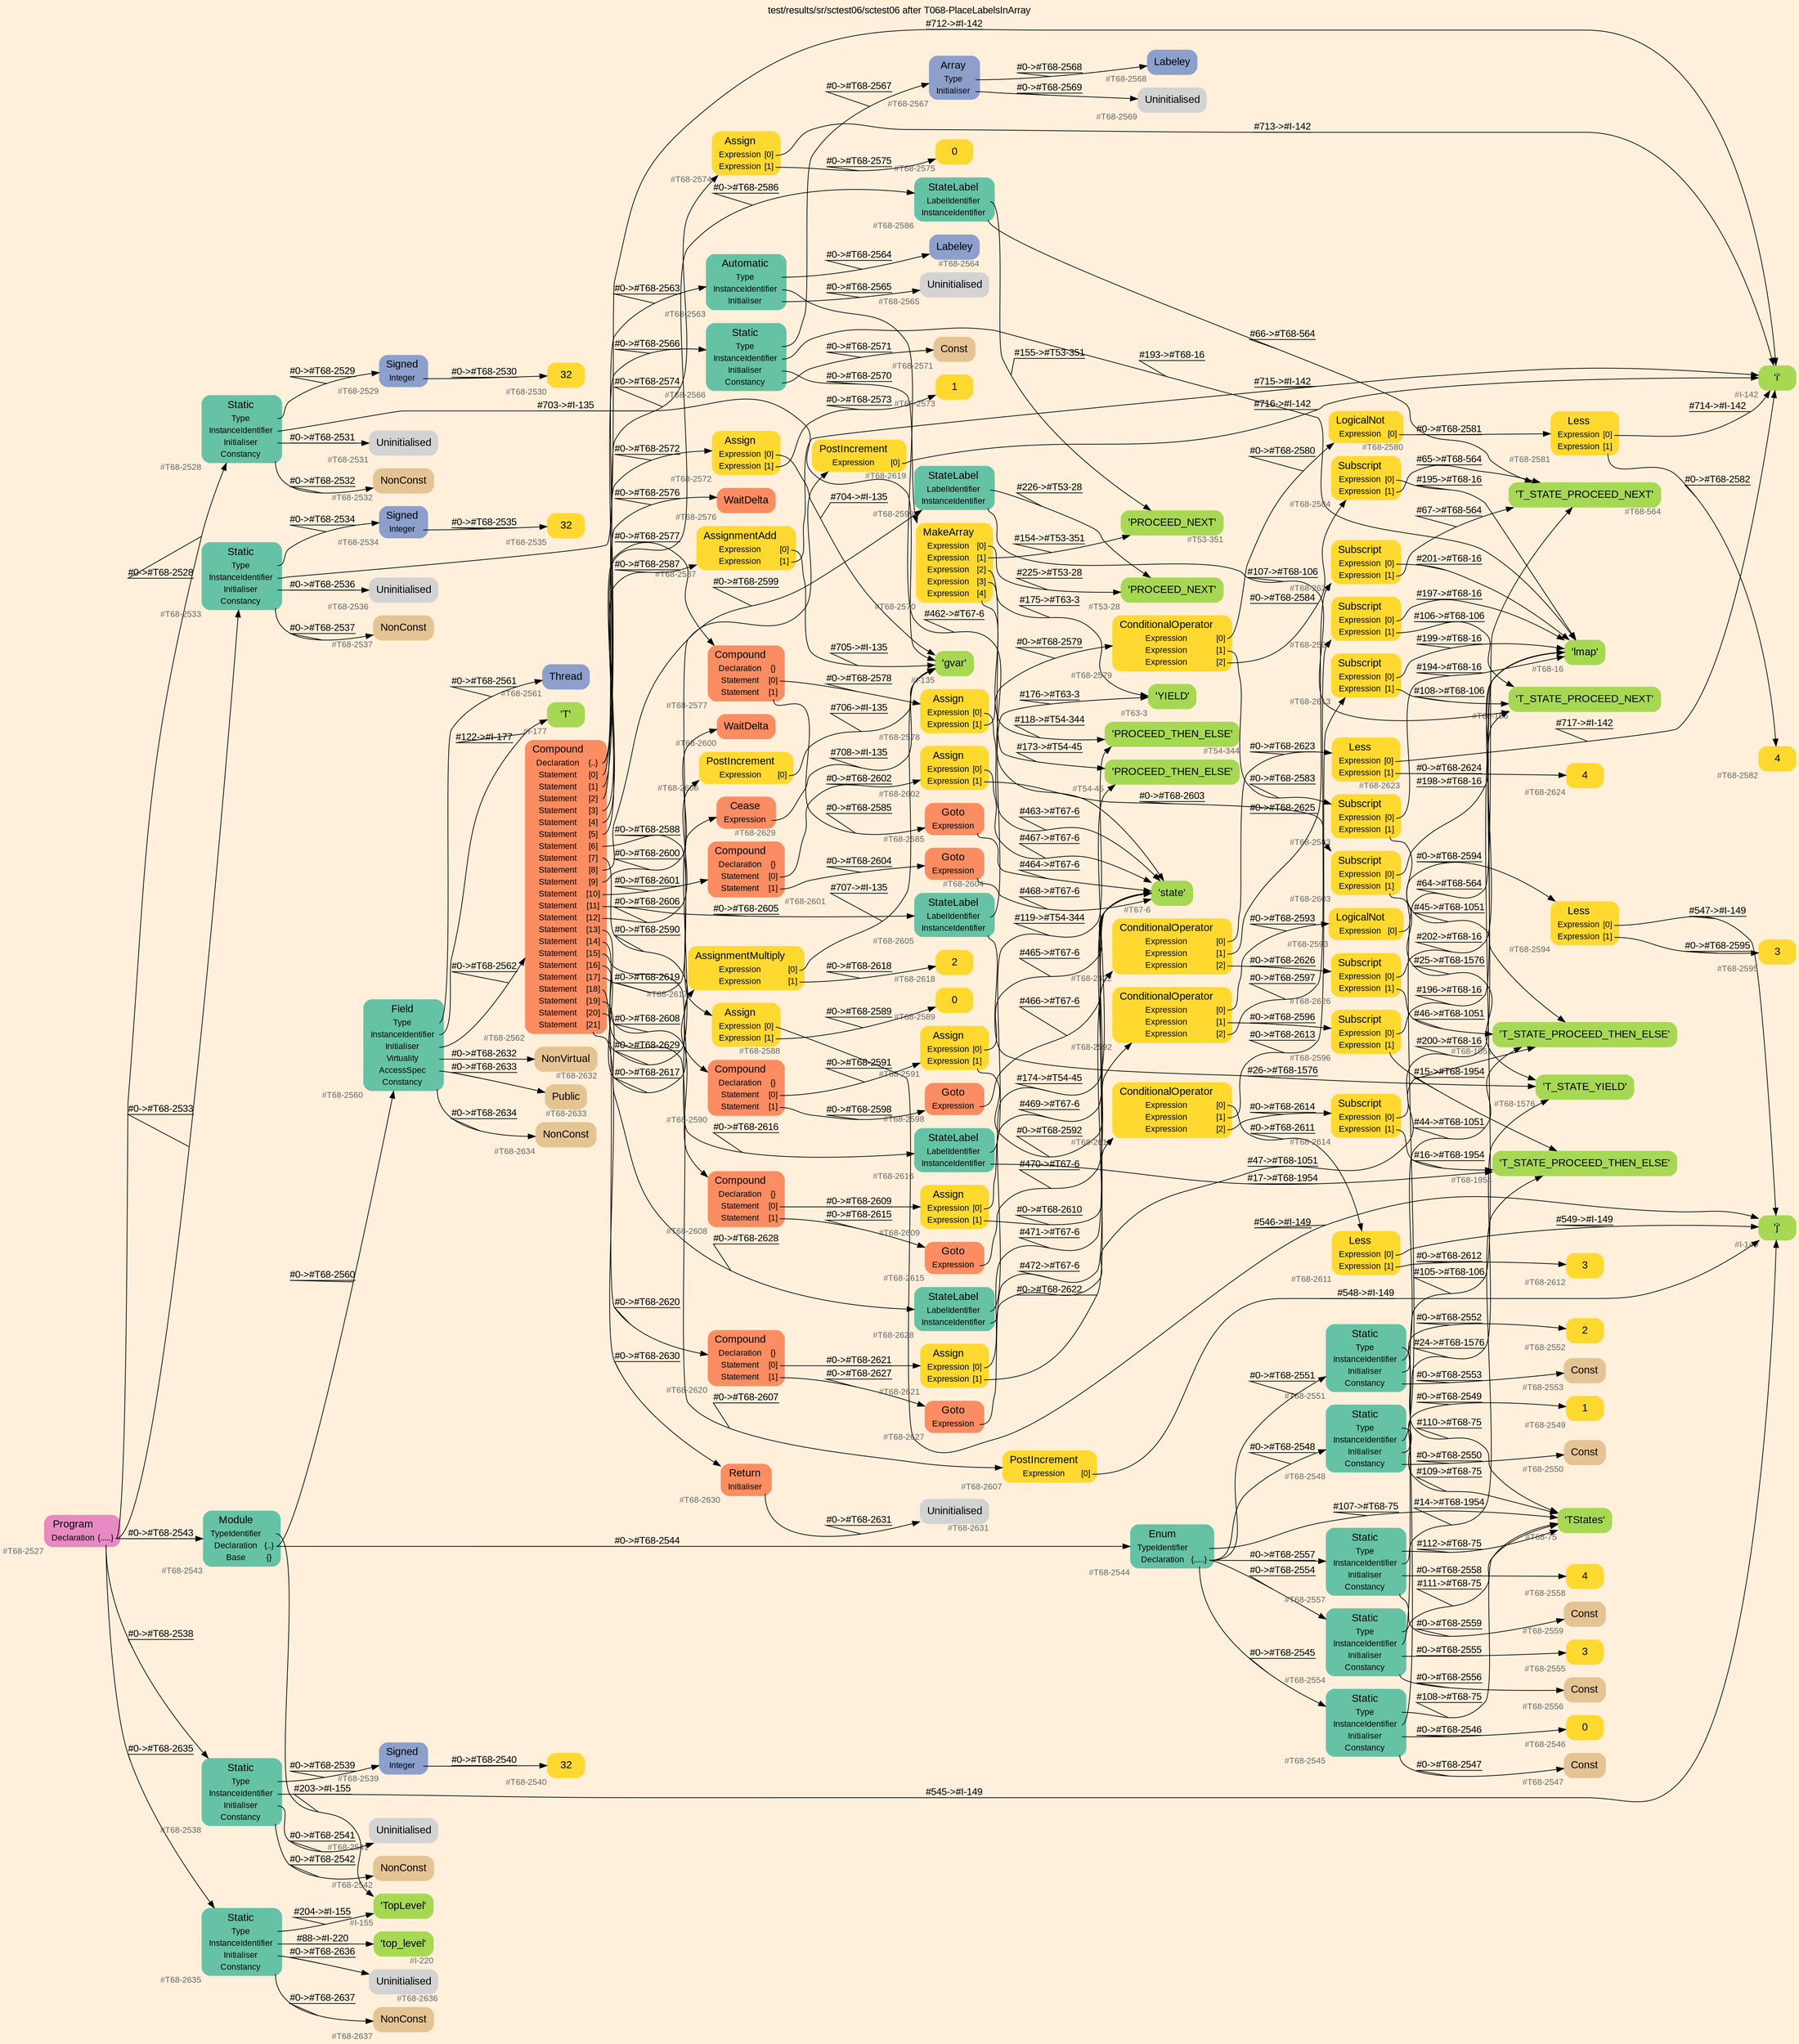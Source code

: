 digraph "test/results/sr/sctest06/sctest06 after T068-PlaceLabelsInArray" {
label = "test/results/sr/sctest06/sctest06 after T068-PlaceLabelsInArray"
labelloc = t
graph [
    rankdir = "LR"
    ranksep = 0.3
    bgcolor = antiquewhite1
    color = black
    fontcolor = black
    fontname = "Arial"
];
node [
    fontname = "Arial"
];
edge [
    fontname = "Arial"
];

// -------------------- node figure --------------------
// -------- block #T68-2527 ----------
"#T68-2527" [
    fillcolor = "/set28/4"
    xlabel = "#T68-2527"
    fontsize = "12"
    fontcolor = grey40
    shape = "plaintext"
    label = <<TABLE BORDER="0" CELLBORDER="0" CELLSPACING="0">
     <TR><TD><FONT COLOR="black" POINT-SIZE="15">Program</FONT></TD></TR>
     <TR><TD><FONT COLOR="black" POINT-SIZE="12">Declaration</FONT></TD><TD PORT="port0"><FONT COLOR="black" POINT-SIZE="12">{.....}</FONT></TD></TR>
    </TABLE>>
    style = "rounded,filled"
];

// -------- block #T68-2528 ----------
"#T68-2528" [
    fillcolor = "/set28/1"
    xlabel = "#T68-2528"
    fontsize = "12"
    fontcolor = grey40
    shape = "plaintext"
    label = <<TABLE BORDER="0" CELLBORDER="0" CELLSPACING="0">
     <TR><TD><FONT COLOR="black" POINT-SIZE="15">Static</FONT></TD></TR>
     <TR><TD><FONT COLOR="black" POINT-SIZE="12">Type</FONT></TD><TD PORT="port0"></TD></TR>
     <TR><TD><FONT COLOR="black" POINT-SIZE="12">InstanceIdentifier</FONT></TD><TD PORT="port1"></TD></TR>
     <TR><TD><FONT COLOR="black" POINT-SIZE="12">Initialiser</FONT></TD><TD PORT="port2"></TD></TR>
     <TR><TD><FONT COLOR="black" POINT-SIZE="12">Constancy</FONT></TD><TD PORT="port3"></TD></TR>
    </TABLE>>
    style = "rounded,filled"
];

// -------- block #T68-2529 ----------
"#T68-2529" [
    fillcolor = "/set28/3"
    xlabel = "#T68-2529"
    fontsize = "12"
    fontcolor = grey40
    shape = "plaintext"
    label = <<TABLE BORDER="0" CELLBORDER="0" CELLSPACING="0">
     <TR><TD><FONT COLOR="black" POINT-SIZE="15">Signed</FONT></TD></TR>
     <TR><TD><FONT COLOR="black" POINT-SIZE="12">Integer</FONT></TD><TD PORT="port0"></TD></TR>
    </TABLE>>
    style = "rounded,filled"
];

// -------- block #T68-2530 ----------
"#T68-2530" [
    fillcolor = "/set28/6"
    xlabel = "#T68-2530"
    fontsize = "12"
    fontcolor = grey40
    shape = "plaintext"
    label = <<TABLE BORDER="0" CELLBORDER="0" CELLSPACING="0">
     <TR><TD><FONT COLOR="black" POINT-SIZE="15">32</FONT></TD></TR>
    </TABLE>>
    style = "rounded,filled"
];

// -------- block #I-135 ----------
"#I-135" [
    fillcolor = "/set28/5"
    xlabel = "#I-135"
    fontsize = "12"
    fontcolor = grey40
    shape = "plaintext"
    label = <<TABLE BORDER="0" CELLBORDER="0" CELLSPACING="0">
     <TR><TD><FONT COLOR="black" POINT-SIZE="15">'gvar'</FONT></TD></TR>
    </TABLE>>
    style = "rounded,filled"
];

// -------- block #T68-2531 ----------
"#T68-2531" [
    xlabel = "#T68-2531"
    fontsize = "12"
    fontcolor = grey40
    shape = "plaintext"
    label = <<TABLE BORDER="0" CELLBORDER="0" CELLSPACING="0">
     <TR><TD><FONT COLOR="black" POINT-SIZE="15">Uninitialised</FONT></TD></TR>
    </TABLE>>
    style = "rounded,filled"
];

// -------- block #T68-2532 ----------
"#T68-2532" [
    fillcolor = "/set28/7"
    xlabel = "#T68-2532"
    fontsize = "12"
    fontcolor = grey40
    shape = "plaintext"
    label = <<TABLE BORDER="0" CELLBORDER="0" CELLSPACING="0">
     <TR><TD><FONT COLOR="black" POINT-SIZE="15">NonConst</FONT></TD></TR>
    </TABLE>>
    style = "rounded,filled"
];

// -------- block #T68-2533 ----------
"#T68-2533" [
    fillcolor = "/set28/1"
    xlabel = "#T68-2533"
    fontsize = "12"
    fontcolor = grey40
    shape = "plaintext"
    label = <<TABLE BORDER="0" CELLBORDER="0" CELLSPACING="0">
     <TR><TD><FONT COLOR="black" POINT-SIZE="15">Static</FONT></TD></TR>
     <TR><TD><FONT COLOR="black" POINT-SIZE="12">Type</FONT></TD><TD PORT="port0"></TD></TR>
     <TR><TD><FONT COLOR="black" POINT-SIZE="12">InstanceIdentifier</FONT></TD><TD PORT="port1"></TD></TR>
     <TR><TD><FONT COLOR="black" POINT-SIZE="12">Initialiser</FONT></TD><TD PORT="port2"></TD></TR>
     <TR><TD><FONT COLOR="black" POINT-SIZE="12">Constancy</FONT></TD><TD PORT="port3"></TD></TR>
    </TABLE>>
    style = "rounded,filled"
];

// -------- block #T68-2534 ----------
"#T68-2534" [
    fillcolor = "/set28/3"
    xlabel = "#T68-2534"
    fontsize = "12"
    fontcolor = grey40
    shape = "plaintext"
    label = <<TABLE BORDER="0" CELLBORDER="0" CELLSPACING="0">
     <TR><TD><FONT COLOR="black" POINT-SIZE="15">Signed</FONT></TD></TR>
     <TR><TD><FONT COLOR="black" POINT-SIZE="12">Integer</FONT></TD><TD PORT="port0"></TD></TR>
    </TABLE>>
    style = "rounded,filled"
];

// -------- block #T68-2535 ----------
"#T68-2535" [
    fillcolor = "/set28/6"
    xlabel = "#T68-2535"
    fontsize = "12"
    fontcolor = grey40
    shape = "plaintext"
    label = <<TABLE BORDER="0" CELLBORDER="0" CELLSPACING="0">
     <TR><TD><FONT COLOR="black" POINT-SIZE="15">32</FONT></TD></TR>
    </TABLE>>
    style = "rounded,filled"
];

// -------- block #I-142 ----------
"#I-142" [
    fillcolor = "/set28/5"
    xlabel = "#I-142"
    fontsize = "12"
    fontcolor = grey40
    shape = "plaintext"
    label = <<TABLE BORDER="0" CELLBORDER="0" CELLSPACING="0">
     <TR><TD><FONT COLOR="black" POINT-SIZE="15">'i'</FONT></TD></TR>
    </TABLE>>
    style = "rounded,filled"
];

// -------- block #T68-2536 ----------
"#T68-2536" [
    xlabel = "#T68-2536"
    fontsize = "12"
    fontcolor = grey40
    shape = "plaintext"
    label = <<TABLE BORDER="0" CELLBORDER="0" CELLSPACING="0">
     <TR><TD><FONT COLOR="black" POINT-SIZE="15">Uninitialised</FONT></TD></TR>
    </TABLE>>
    style = "rounded,filled"
];

// -------- block #T68-2537 ----------
"#T68-2537" [
    fillcolor = "/set28/7"
    xlabel = "#T68-2537"
    fontsize = "12"
    fontcolor = grey40
    shape = "plaintext"
    label = <<TABLE BORDER="0" CELLBORDER="0" CELLSPACING="0">
     <TR><TD><FONT COLOR="black" POINT-SIZE="15">NonConst</FONT></TD></TR>
    </TABLE>>
    style = "rounded,filled"
];

// -------- block #T68-2538 ----------
"#T68-2538" [
    fillcolor = "/set28/1"
    xlabel = "#T68-2538"
    fontsize = "12"
    fontcolor = grey40
    shape = "plaintext"
    label = <<TABLE BORDER="0" CELLBORDER="0" CELLSPACING="0">
     <TR><TD><FONT COLOR="black" POINT-SIZE="15">Static</FONT></TD></TR>
     <TR><TD><FONT COLOR="black" POINT-SIZE="12">Type</FONT></TD><TD PORT="port0"></TD></TR>
     <TR><TD><FONT COLOR="black" POINT-SIZE="12">InstanceIdentifier</FONT></TD><TD PORT="port1"></TD></TR>
     <TR><TD><FONT COLOR="black" POINT-SIZE="12">Initialiser</FONT></TD><TD PORT="port2"></TD></TR>
     <TR><TD><FONT COLOR="black" POINT-SIZE="12">Constancy</FONT></TD><TD PORT="port3"></TD></TR>
    </TABLE>>
    style = "rounded,filled"
];

// -------- block #T68-2539 ----------
"#T68-2539" [
    fillcolor = "/set28/3"
    xlabel = "#T68-2539"
    fontsize = "12"
    fontcolor = grey40
    shape = "plaintext"
    label = <<TABLE BORDER="0" CELLBORDER="0" CELLSPACING="0">
     <TR><TD><FONT COLOR="black" POINT-SIZE="15">Signed</FONT></TD></TR>
     <TR><TD><FONT COLOR="black" POINT-SIZE="12">Integer</FONT></TD><TD PORT="port0"></TD></TR>
    </TABLE>>
    style = "rounded,filled"
];

// -------- block #T68-2540 ----------
"#T68-2540" [
    fillcolor = "/set28/6"
    xlabel = "#T68-2540"
    fontsize = "12"
    fontcolor = grey40
    shape = "plaintext"
    label = <<TABLE BORDER="0" CELLBORDER="0" CELLSPACING="0">
     <TR><TD><FONT COLOR="black" POINT-SIZE="15">32</FONT></TD></TR>
    </TABLE>>
    style = "rounded,filled"
];

// -------- block #I-149 ----------
"#I-149" [
    fillcolor = "/set28/5"
    xlabel = "#I-149"
    fontsize = "12"
    fontcolor = grey40
    shape = "plaintext"
    label = <<TABLE BORDER="0" CELLBORDER="0" CELLSPACING="0">
     <TR><TD><FONT COLOR="black" POINT-SIZE="15">'j'</FONT></TD></TR>
    </TABLE>>
    style = "rounded,filled"
];

// -------- block #T68-2541 ----------
"#T68-2541" [
    xlabel = "#T68-2541"
    fontsize = "12"
    fontcolor = grey40
    shape = "plaintext"
    label = <<TABLE BORDER="0" CELLBORDER="0" CELLSPACING="0">
     <TR><TD><FONT COLOR="black" POINT-SIZE="15">Uninitialised</FONT></TD></TR>
    </TABLE>>
    style = "rounded,filled"
];

// -------- block #T68-2542 ----------
"#T68-2542" [
    fillcolor = "/set28/7"
    xlabel = "#T68-2542"
    fontsize = "12"
    fontcolor = grey40
    shape = "plaintext"
    label = <<TABLE BORDER="0" CELLBORDER="0" CELLSPACING="0">
     <TR><TD><FONT COLOR="black" POINT-SIZE="15">NonConst</FONT></TD></TR>
    </TABLE>>
    style = "rounded,filled"
];

// -------- block #T68-2543 ----------
"#T68-2543" [
    fillcolor = "/set28/1"
    xlabel = "#T68-2543"
    fontsize = "12"
    fontcolor = grey40
    shape = "plaintext"
    label = <<TABLE BORDER="0" CELLBORDER="0" CELLSPACING="0">
     <TR><TD><FONT COLOR="black" POINT-SIZE="15">Module</FONT></TD></TR>
     <TR><TD><FONT COLOR="black" POINT-SIZE="12">TypeIdentifier</FONT></TD><TD PORT="port0"></TD></TR>
     <TR><TD><FONT COLOR="black" POINT-SIZE="12">Declaration</FONT></TD><TD PORT="port1"><FONT COLOR="black" POINT-SIZE="12">{..}</FONT></TD></TR>
     <TR><TD><FONT COLOR="black" POINT-SIZE="12">Base</FONT></TD><TD PORT="port2"><FONT COLOR="black" POINT-SIZE="12">{}</FONT></TD></TR>
    </TABLE>>
    style = "rounded,filled"
];

// -------- block #I-155 ----------
"#I-155" [
    fillcolor = "/set28/5"
    xlabel = "#I-155"
    fontsize = "12"
    fontcolor = grey40
    shape = "plaintext"
    label = <<TABLE BORDER="0" CELLBORDER="0" CELLSPACING="0">
     <TR><TD><FONT COLOR="black" POINT-SIZE="15">'TopLevel'</FONT></TD></TR>
    </TABLE>>
    style = "rounded,filled"
];

// -------- block #T68-2544 ----------
"#T68-2544" [
    fillcolor = "/set28/1"
    xlabel = "#T68-2544"
    fontsize = "12"
    fontcolor = grey40
    shape = "plaintext"
    label = <<TABLE BORDER="0" CELLBORDER="0" CELLSPACING="0">
     <TR><TD><FONT COLOR="black" POINT-SIZE="15">Enum</FONT></TD></TR>
     <TR><TD><FONT COLOR="black" POINT-SIZE="12">TypeIdentifier</FONT></TD><TD PORT="port0"></TD></TR>
     <TR><TD><FONT COLOR="black" POINT-SIZE="12">Declaration</FONT></TD><TD PORT="port1"><FONT COLOR="black" POINT-SIZE="12">{.....}</FONT></TD></TR>
    </TABLE>>
    style = "rounded,filled"
];

// -------- block #T68-75 ----------
"#T68-75" [
    fillcolor = "/set28/5"
    xlabel = "#T68-75"
    fontsize = "12"
    fontcolor = grey40
    shape = "plaintext"
    label = <<TABLE BORDER="0" CELLBORDER="0" CELLSPACING="0">
     <TR><TD><FONT COLOR="black" POINT-SIZE="15">'TStates'</FONT></TD></TR>
    </TABLE>>
    style = "rounded,filled"
];

// -------- block #T68-2545 ----------
"#T68-2545" [
    fillcolor = "/set28/1"
    xlabel = "#T68-2545"
    fontsize = "12"
    fontcolor = grey40
    shape = "plaintext"
    label = <<TABLE BORDER="0" CELLBORDER="0" CELLSPACING="0">
     <TR><TD><FONT COLOR="black" POINT-SIZE="15">Static</FONT></TD></TR>
     <TR><TD><FONT COLOR="black" POINT-SIZE="12">Type</FONT></TD><TD PORT="port0"></TD></TR>
     <TR><TD><FONT COLOR="black" POINT-SIZE="12">InstanceIdentifier</FONT></TD><TD PORT="port1"></TD></TR>
     <TR><TD><FONT COLOR="black" POINT-SIZE="12">Initialiser</FONT></TD><TD PORT="port2"></TD></TR>
     <TR><TD><FONT COLOR="black" POINT-SIZE="12">Constancy</FONT></TD><TD PORT="port3"></TD></TR>
    </TABLE>>
    style = "rounded,filled"
];

// -------- block #T68-106 ----------
"#T68-106" [
    fillcolor = "/set28/5"
    xlabel = "#T68-106"
    fontsize = "12"
    fontcolor = grey40
    shape = "plaintext"
    label = <<TABLE BORDER="0" CELLBORDER="0" CELLSPACING="0">
     <TR><TD><FONT COLOR="black" POINT-SIZE="15">'T_STATE_PROCEED_NEXT'</FONT></TD></TR>
    </TABLE>>
    style = "rounded,filled"
];

// -------- block #T68-2546 ----------
"#T68-2546" [
    fillcolor = "/set28/6"
    xlabel = "#T68-2546"
    fontsize = "12"
    fontcolor = grey40
    shape = "plaintext"
    label = <<TABLE BORDER="0" CELLBORDER="0" CELLSPACING="0">
     <TR><TD><FONT COLOR="black" POINT-SIZE="15">0</FONT></TD></TR>
    </TABLE>>
    style = "rounded,filled"
];

// -------- block #T68-2547 ----------
"#T68-2547" [
    fillcolor = "/set28/7"
    xlabel = "#T68-2547"
    fontsize = "12"
    fontcolor = grey40
    shape = "plaintext"
    label = <<TABLE BORDER="0" CELLBORDER="0" CELLSPACING="0">
     <TR><TD><FONT COLOR="black" POINT-SIZE="15">Const</FONT></TD></TR>
    </TABLE>>
    style = "rounded,filled"
];

// -------- block #T68-2548 ----------
"#T68-2548" [
    fillcolor = "/set28/1"
    xlabel = "#T68-2548"
    fontsize = "12"
    fontcolor = grey40
    shape = "plaintext"
    label = <<TABLE BORDER="0" CELLBORDER="0" CELLSPACING="0">
     <TR><TD><FONT COLOR="black" POINT-SIZE="15">Static</FONT></TD></TR>
     <TR><TD><FONT COLOR="black" POINT-SIZE="12">Type</FONT></TD><TD PORT="port0"></TD></TR>
     <TR><TD><FONT COLOR="black" POINT-SIZE="12">InstanceIdentifier</FONT></TD><TD PORT="port1"></TD></TR>
     <TR><TD><FONT COLOR="black" POINT-SIZE="12">Initialiser</FONT></TD><TD PORT="port2"></TD></TR>
     <TR><TD><FONT COLOR="black" POINT-SIZE="12">Constancy</FONT></TD><TD PORT="port3"></TD></TR>
    </TABLE>>
    style = "rounded,filled"
];

// -------- block #T68-564 ----------
"#T68-564" [
    fillcolor = "/set28/5"
    xlabel = "#T68-564"
    fontsize = "12"
    fontcolor = grey40
    shape = "plaintext"
    label = <<TABLE BORDER="0" CELLBORDER="0" CELLSPACING="0">
     <TR><TD><FONT COLOR="black" POINT-SIZE="15">'T_STATE_PROCEED_NEXT'</FONT></TD></TR>
    </TABLE>>
    style = "rounded,filled"
];

// -------- block #T68-2549 ----------
"#T68-2549" [
    fillcolor = "/set28/6"
    xlabel = "#T68-2549"
    fontsize = "12"
    fontcolor = grey40
    shape = "plaintext"
    label = <<TABLE BORDER="0" CELLBORDER="0" CELLSPACING="0">
     <TR><TD><FONT COLOR="black" POINT-SIZE="15">1</FONT></TD></TR>
    </TABLE>>
    style = "rounded,filled"
];

// -------- block #T68-2550 ----------
"#T68-2550" [
    fillcolor = "/set28/7"
    xlabel = "#T68-2550"
    fontsize = "12"
    fontcolor = grey40
    shape = "plaintext"
    label = <<TABLE BORDER="0" CELLBORDER="0" CELLSPACING="0">
     <TR><TD><FONT COLOR="black" POINT-SIZE="15">Const</FONT></TD></TR>
    </TABLE>>
    style = "rounded,filled"
];

// -------- block #T68-2551 ----------
"#T68-2551" [
    fillcolor = "/set28/1"
    xlabel = "#T68-2551"
    fontsize = "12"
    fontcolor = grey40
    shape = "plaintext"
    label = <<TABLE BORDER="0" CELLBORDER="0" CELLSPACING="0">
     <TR><TD><FONT COLOR="black" POINT-SIZE="15">Static</FONT></TD></TR>
     <TR><TD><FONT COLOR="black" POINT-SIZE="12">Type</FONT></TD><TD PORT="port0"></TD></TR>
     <TR><TD><FONT COLOR="black" POINT-SIZE="12">InstanceIdentifier</FONT></TD><TD PORT="port1"></TD></TR>
     <TR><TD><FONT COLOR="black" POINT-SIZE="12">Initialiser</FONT></TD><TD PORT="port2"></TD></TR>
     <TR><TD><FONT COLOR="black" POINT-SIZE="12">Constancy</FONT></TD><TD PORT="port3"></TD></TR>
    </TABLE>>
    style = "rounded,filled"
];

// -------- block #T68-1051 ----------
"#T68-1051" [
    fillcolor = "/set28/5"
    xlabel = "#T68-1051"
    fontsize = "12"
    fontcolor = grey40
    shape = "plaintext"
    label = <<TABLE BORDER="0" CELLBORDER="0" CELLSPACING="0">
     <TR><TD><FONT COLOR="black" POINT-SIZE="15">'T_STATE_PROCEED_THEN_ELSE'</FONT></TD></TR>
    </TABLE>>
    style = "rounded,filled"
];

// -------- block #T68-2552 ----------
"#T68-2552" [
    fillcolor = "/set28/6"
    xlabel = "#T68-2552"
    fontsize = "12"
    fontcolor = grey40
    shape = "plaintext"
    label = <<TABLE BORDER="0" CELLBORDER="0" CELLSPACING="0">
     <TR><TD><FONT COLOR="black" POINT-SIZE="15">2</FONT></TD></TR>
    </TABLE>>
    style = "rounded,filled"
];

// -------- block #T68-2553 ----------
"#T68-2553" [
    fillcolor = "/set28/7"
    xlabel = "#T68-2553"
    fontsize = "12"
    fontcolor = grey40
    shape = "plaintext"
    label = <<TABLE BORDER="0" CELLBORDER="0" CELLSPACING="0">
     <TR><TD><FONT COLOR="black" POINT-SIZE="15">Const</FONT></TD></TR>
    </TABLE>>
    style = "rounded,filled"
];

// -------- block #T68-2554 ----------
"#T68-2554" [
    fillcolor = "/set28/1"
    xlabel = "#T68-2554"
    fontsize = "12"
    fontcolor = grey40
    shape = "plaintext"
    label = <<TABLE BORDER="0" CELLBORDER="0" CELLSPACING="0">
     <TR><TD><FONT COLOR="black" POINT-SIZE="15">Static</FONT></TD></TR>
     <TR><TD><FONT COLOR="black" POINT-SIZE="12">Type</FONT></TD><TD PORT="port0"></TD></TR>
     <TR><TD><FONT COLOR="black" POINT-SIZE="12">InstanceIdentifier</FONT></TD><TD PORT="port1"></TD></TR>
     <TR><TD><FONT COLOR="black" POINT-SIZE="12">Initialiser</FONT></TD><TD PORT="port2"></TD></TR>
     <TR><TD><FONT COLOR="black" POINT-SIZE="12">Constancy</FONT></TD><TD PORT="port3"></TD></TR>
    </TABLE>>
    style = "rounded,filled"
];

// -------- block #T68-1576 ----------
"#T68-1576" [
    fillcolor = "/set28/5"
    xlabel = "#T68-1576"
    fontsize = "12"
    fontcolor = grey40
    shape = "plaintext"
    label = <<TABLE BORDER="0" CELLBORDER="0" CELLSPACING="0">
     <TR><TD><FONT COLOR="black" POINT-SIZE="15">'T_STATE_YIELD'</FONT></TD></TR>
    </TABLE>>
    style = "rounded,filled"
];

// -------- block #T68-2555 ----------
"#T68-2555" [
    fillcolor = "/set28/6"
    xlabel = "#T68-2555"
    fontsize = "12"
    fontcolor = grey40
    shape = "plaintext"
    label = <<TABLE BORDER="0" CELLBORDER="0" CELLSPACING="0">
     <TR><TD><FONT COLOR="black" POINT-SIZE="15">3</FONT></TD></TR>
    </TABLE>>
    style = "rounded,filled"
];

// -------- block #T68-2556 ----------
"#T68-2556" [
    fillcolor = "/set28/7"
    xlabel = "#T68-2556"
    fontsize = "12"
    fontcolor = grey40
    shape = "plaintext"
    label = <<TABLE BORDER="0" CELLBORDER="0" CELLSPACING="0">
     <TR><TD><FONT COLOR="black" POINT-SIZE="15">Const</FONT></TD></TR>
    </TABLE>>
    style = "rounded,filled"
];

// -------- block #T68-2557 ----------
"#T68-2557" [
    fillcolor = "/set28/1"
    xlabel = "#T68-2557"
    fontsize = "12"
    fontcolor = grey40
    shape = "plaintext"
    label = <<TABLE BORDER="0" CELLBORDER="0" CELLSPACING="0">
     <TR><TD><FONT COLOR="black" POINT-SIZE="15">Static</FONT></TD></TR>
     <TR><TD><FONT COLOR="black" POINT-SIZE="12">Type</FONT></TD><TD PORT="port0"></TD></TR>
     <TR><TD><FONT COLOR="black" POINT-SIZE="12">InstanceIdentifier</FONT></TD><TD PORT="port1"></TD></TR>
     <TR><TD><FONT COLOR="black" POINT-SIZE="12">Initialiser</FONT></TD><TD PORT="port2"></TD></TR>
     <TR><TD><FONT COLOR="black" POINT-SIZE="12">Constancy</FONT></TD><TD PORT="port3"></TD></TR>
    </TABLE>>
    style = "rounded,filled"
];

// -------- block #T68-1954 ----------
"#T68-1954" [
    fillcolor = "/set28/5"
    xlabel = "#T68-1954"
    fontsize = "12"
    fontcolor = grey40
    shape = "plaintext"
    label = <<TABLE BORDER="0" CELLBORDER="0" CELLSPACING="0">
     <TR><TD><FONT COLOR="black" POINT-SIZE="15">'T_STATE_PROCEED_THEN_ELSE'</FONT></TD></TR>
    </TABLE>>
    style = "rounded,filled"
];

// -------- block #T68-2558 ----------
"#T68-2558" [
    fillcolor = "/set28/6"
    xlabel = "#T68-2558"
    fontsize = "12"
    fontcolor = grey40
    shape = "plaintext"
    label = <<TABLE BORDER="0" CELLBORDER="0" CELLSPACING="0">
     <TR><TD><FONT COLOR="black" POINT-SIZE="15">4</FONT></TD></TR>
    </TABLE>>
    style = "rounded,filled"
];

// -------- block #T68-2559 ----------
"#T68-2559" [
    fillcolor = "/set28/7"
    xlabel = "#T68-2559"
    fontsize = "12"
    fontcolor = grey40
    shape = "plaintext"
    label = <<TABLE BORDER="0" CELLBORDER="0" CELLSPACING="0">
     <TR><TD><FONT COLOR="black" POINT-SIZE="15">Const</FONT></TD></TR>
    </TABLE>>
    style = "rounded,filled"
];

// -------- block #T68-2560 ----------
"#T68-2560" [
    fillcolor = "/set28/1"
    xlabel = "#T68-2560"
    fontsize = "12"
    fontcolor = grey40
    shape = "plaintext"
    label = <<TABLE BORDER="0" CELLBORDER="0" CELLSPACING="0">
     <TR><TD><FONT COLOR="black" POINT-SIZE="15">Field</FONT></TD></TR>
     <TR><TD><FONT COLOR="black" POINT-SIZE="12">Type</FONT></TD><TD PORT="port0"></TD></TR>
     <TR><TD><FONT COLOR="black" POINT-SIZE="12">InstanceIdentifier</FONT></TD><TD PORT="port1"></TD></TR>
     <TR><TD><FONT COLOR="black" POINT-SIZE="12">Initialiser</FONT></TD><TD PORT="port2"></TD></TR>
     <TR><TD><FONT COLOR="black" POINT-SIZE="12">Virtuality</FONT></TD><TD PORT="port3"></TD></TR>
     <TR><TD><FONT COLOR="black" POINT-SIZE="12">AccessSpec</FONT></TD><TD PORT="port4"></TD></TR>
     <TR><TD><FONT COLOR="black" POINT-SIZE="12">Constancy</FONT></TD><TD PORT="port5"></TD></TR>
    </TABLE>>
    style = "rounded,filled"
];

// -------- block #T68-2561 ----------
"#T68-2561" [
    fillcolor = "/set28/3"
    xlabel = "#T68-2561"
    fontsize = "12"
    fontcolor = grey40
    shape = "plaintext"
    label = <<TABLE BORDER="0" CELLBORDER="0" CELLSPACING="0">
     <TR><TD><FONT COLOR="black" POINT-SIZE="15">Thread</FONT></TD></TR>
    </TABLE>>
    style = "rounded,filled"
];

// -------- block #I-177 ----------
"#I-177" [
    fillcolor = "/set28/5"
    xlabel = "#I-177"
    fontsize = "12"
    fontcolor = grey40
    shape = "plaintext"
    label = <<TABLE BORDER="0" CELLBORDER="0" CELLSPACING="0">
     <TR><TD><FONT COLOR="black" POINT-SIZE="15">'T'</FONT></TD></TR>
    </TABLE>>
    style = "rounded,filled"
];

// -------- block #T68-2562 ----------
"#T68-2562" [
    fillcolor = "/set28/2"
    xlabel = "#T68-2562"
    fontsize = "12"
    fontcolor = grey40
    shape = "plaintext"
    label = <<TABLE BORDER="0" CELLBORDER="0" CELLSPACING="0">
     <TR><TD><FONT COLOR="black" POINT-SIZE="15">Compound</FONT></TD></TR>
     <TR><TD><FONT COLOR="black" POINT-SIZE="12">Declaration</FONT></TD><TD PORT="port0"><FONT COLOR="black" POINT-SIZE="12">{..}</FONT></TD></TR>
     <TR><TD><FONT COLOR="black" POINT-SIZE="12">Statement</FONT></TD><TD PORT="port1"><FONT COLOR="black" POINT-SIZE="12">[0]</FONT></TD></TR>
     <TR><TD><FONT COLOR="black" POINT-SIZE="12">Statement</FONT></TD><TD PORT="port2"><FONT COLOR="black" POINT-SIZE="12">[1]</FONT></TD></TR>
     <TR><TD><FONT COLOR="black" POINT-SIZE="12">Statement</FONT></TD><TD PORT="port3"><FONT COLOR="black" POINT-SIZE="12">[2]</FONT></TD></TR>
     <TR><TD><FONT COLOR="black" POINT-SIZE="12">Statement</FONT></TD><TD PORT="port4"><FONT COLOR="black" POINT-SIZE="12">[3]</FONT></TD></TR>
     <TR><TD><FONT COLOR="black" POINT-SIZE="12">Statement</FONT></TD><TD PORT="port5"><FONT COLOR="black" POINT-SIZE="12">[4]</FONT></TD></TR>
     <TR><TD><FONT COLOR="black" POINT-SIZE="12">Statement</FONT></TD><TD PORT="port6"><FONT COLOR="black" POINT-SIZE="12">[5]</FONT></TD></TR>
     <TR><TD><FONT COLOR="black" POINT-SIZE="12">Statement</FONT></TD><TD PORT="port7"><FONT COLOR="black" POINT-SIZE="12">[6]</FONT></TD></TR>
     <TR><TD><FONT COLOR="black" POINT-SIZE="12">Statement</FONT></TD><TD PORT="port8"><FONT COLOR="black" POINT-SIZE="12">[7]</FONT></TD></TR>
     <TR><TD><FONT COLOR="black" POINT-SIZE="12">Statement</FONT></TD><TD PORT="port9"><FONT COLOR="black" POINT-SIZE="12">[8]</FONT></TD></TR>
     <TR><TD><FONT COLOR="black" POINT-SIZE="12">Statement</FONT></TD><TD PORT="port10"><FONT COLOR="black" POINT-SIZE="12">[9]</FONT></TD></TR>
     <TR><TD><FONT COLOR="black" POINT-SIZE="12">Statement</FONT></TD><TD PORT="port11"><FONT COLOR="black" POINT-SIZE="12">[10]</FONT></TD></TR>
     <TR><TD><FONT COLOR="black" POINT-SIZE="12">Statement</FONT></TD><TD PORT="port12"><FONT COLOR="black" POINT-SIZE="12">[11]</FONT></TD></TR>
     <TR><TD><FONT COLOR="black" POINT-SIZE="12">Statement</FONT></TD><TD PORT="port13"><FONT COLOR="black" POINT-SIZE="12">[12]</FONT></TD></TR>
     <TR><TD><FONT COLOR="black" POINT-SIZE="12">Statement</FONT></TD><TD PORT="port14"><FONT COLOR="black" POINT-SIZE="12">[13]</FONT></TD></TR>
     <TR><TD><FONT COLOR="black" POINT-SIZE="12">Statement</FONT></TD><TD PORT="port15"><FONT COLOR="black" POINT-SIZE="12">[14]</FONT></TD></TR>
     <TR><TD><FONT COLOR="black" POINT-SIZE="12">Statement</FONT></TD><TD PORT="port16"><FONT COLOR="black" POINT-SIZE="12">[15]</FONT></TD></TR>
     <TR><TD><FONT COLOR="black" POINT-SIZE="12">Statement</FONT></TD><TD PORT="port17"><FONT COLOR="black" POINT-SIZE="12">[16]</FONT></TD></TR>
     <TR><TD><FONT COLOR="black" POINT-SIZE="12">Statement</FONT></TD><TD PORT="port18"><FONT COLOR="black" POINT-SIZE="12">[17]</FONT></TD></TR>
     <TR><TD><FONT COLOR="black" POINT-SIZE="12">Statement</FONT></TD><TD PORT="port19"><FONT COLOR="black" POINT-SIZE="12">[18]</FONT></TD></TR>
     <TR><TD><FONT COLOR="black" POINT-SIZE="12">Statement</FONT></TD><TD PORT="port20"><FONT COLOR="black" POINT-SIZE="12">[19]</FONT></TD></TR>
     <TR><TD><FONT COLOR="black" POINT-SIZE="12">Statement</FONT></TD><TD PORT="port21"><FONT COLOR="black" POINT-SIZE="12">[20]</FONT></TD></TR>
     <TR><TD><FONT COLOR="black" POINT-SIZE="12">Statement</FONT></TD><TD PORT="port22"><FONT COLOR="black" POINT-SIZE="12">[21]</FONT></TD></TR>
    </TABLE>>
    style = "rounded,filled"
];

// -------- block #T68-2563 ----------
"#T68-2563" [
    fillcolor = "/set28/1"
    xlabel = "#T68-2563"
    fontsize = "12"
    fontcolor = grey40
    shape = "plaintext"
    label = <<TABLE BORDER="0" CELLBORDER="0" CELLSPACING="0">
     <TR><TD><FONT COLOR="black" POINT-SIZE="15">Automatic</FONT></TD></TR>
     <TR><TD><FONT COLOR="black" POINT-SIZE="12">Type</FONT></TD><TD PORT="port0"></TD></TR>
     <TR><TD><FONT COLOR="black" POINT-SIZE="12">InstanceIdentifier</FONT></TD><TD PORT="port1"></TD></TR>
     <TR><TD><FONT COLOR="black" POINT-SIZE="12">Initialiser</FONT></TD><TD PORT="port2"></TD></TR>
    </TABLE>>
    style = "rounded,filled"
];

// -------- block #T68-2564 ----------
"#T68-2564" [
    fillcolor = "/set28/3"
    xlabel = "#T68-2564"
    fontsize = "12"
    fontcolor = grey40
    shape = "plaintext"
    label = <<TABLE BORDER="0" CELLBORDER="0" CELLSPACING="0">
     <TR><TD><FONT COLOR="black" POINT-SIZE="15">Labeley</FONT></TD></TR>
    </TABLE>>
    style = "rounded,filled"
];

// -------- block #T67-6 ----------
"#T67-6" [
    fillcolor = "/set28/5"
    xlabel = "#T67-6"
    fontsize = "12"
    fontcolor = grey40
    shape = "plaintext"
    label = <<TABLE BORDER="0" CELLBORDER="0" CELLSPACING="0">
     <TR><TD><FONT COLOR="black" POINT-SIZE="15">'state'</FONT></TD></TR>
    </TABLE>>
    style = "rounded,filled"
];

// -------- block #T68-2565 ----------
"#T68-2565" [
    xlabel = "#T68-2565"
    fontsize = "12"
    fontcolor = grey40
    shape = "plaintext"
    label = <<TABLE BORDER="0" CELLBORDER="0" CELLSPACING="0">
     <TR><TD><FONT COLOR="black" POINT-SIZE="15">Uninitialised</FONT></TD></TR>
    </TABLE>>
    style = "rounded,filled"
];

// -------- block #T68-2566 ----------
"#T68-2566" [
    fillcolor = "/set28/1"
    xlabel = "#T68-2566"
    fontsize = "12"
    fontcolor = grey40
    shape = "plaintext"
    label = <<TABLE BORDER="0" CELLBORDER="0" CELLSPACING="0">
     <TR><TD><FONT COLOR="black" POINT-SIZE="15">Static</FONT></TD></TR>
     <TR><TD><FONT COLOR="black" POINT-SIZE="12">Type</FONT></TD><TD PORT="port0"></TD></TR>
     <TR><TD><FONT COLOR="black" POINT-SIZE="12">InstanceIdentifier</FONT></TD><TD PORT="port1"></TD></TR>
     <TR><TD><FONT COLOR="black" POINT-SIZE="12">Initialiser</FONT></TD><TD PORT="port2"></TD></TR>
     <TR><TD><FONT COLOR="black" POINT-SIZE="12">Constancy</FONT></TD><TD PORT="port3"></TD></TR>
    </TABLE>>
    style = "rounded,filled"
];

// -------- block #T68-2567 ----------
"#T68-2567" [
    fillcolor = "/set28/3"
    xlabel = "#T68-2567"
    fontsize = "12"
    fontcolor = grey40
    shape = "plaintext"
    label = <<TABLE BORDER="0" CELLBORDER="0" CELLSPACING="0">
     <TR><TD><FONT COLOR="black" POINT-SIZE="15">Array</FONT></TD></TR>
     <TR><TD><FONT COLOR="black" POINT-SIZE="12">Type</FONT></TD><TD PORT="port0"></TD></TR>
     <TR><TD><FONT COLOR="black" POINT-SIZE="12">Initialiser</FONT></TD><TD PORT="port1"></TD></TR>
    </TABLE>>
    style = "rounded,filled"
];

// -------- block #T68-2568 ----------
"#T68-2568" [
    fillcolor = "/set28/3"
    xlabel = "#T68-2568"
    fontsize = "12"
    fontcolor = grey40
    shape = "plaintext"
    label = <<TABLE BORDER="0" CELLBORDER="0" CELLSPACING="0">
     <TR><TD><FONT COLOR="black" POINT-SIZE="15">Labeley</FONT></TD></TR>
    </TABLE>>
    style = "rounded,filled"
];

// -------- block #T68-2569 ----------
"#T68-2569" [
    xlabel = "#T68-2569"
    fontsize = "12"
    fontcolor = grey40
    shape = "plaintext"
    label = <<TABLE BORDER="0" CELLBORDER="0" CELLSPACING="0">
     <TR><TD><FONT COLOR="black" POINT-SIZE="15">Uninitialised</FONT></TD></TR>
    </TABLE>>
    style = "rounded,filled"
];

// -------- block #T68-16 ----------
"#T68-16" [
    fillcolor = "/set28/5"
    xlabel = "#T68-16"
    fontsize = "12"
    fontcolor = grey40
    shape = "plaintext"
    label = <<TABLE BORDER="0" CELLBORDER="0" CELLSPACING="0">
     <TR><TD><FONT COLOR="black" POINT-SIZE="15">'lmap'</FONT></TD></TR>
    </TABLE>>
    style = "rounded,filled"
];

// -------- block #T68-2570 ----------
"#T68-2570" [
    fillcolor = "/set28/6"
    xlabel = "#T68-2570"
    fontsize = "12"
    fontcolor = grey40
    shape = "plaintext"
    label = <<TABLE BORDER="0" CELLBORDER="0" CELLSPACING="0">
     <TR><TD><FONT COLOR="black" POINT-SIZE="15">MakeArray</FONT></TD></TR>
     <TR><TD><FONT COLOR="black" POINT-SIZE="12">Expression</FONT></TD><TD PORT="port0"><FONT COLOR="black" POINT-SIZE="12">[0]</FONT></TD></TR>
     <TR><TD><FONT COLOR="black" POINT-SIZE="12">Expression</FONT></TD><TD PORT="port1"><FONT COLOR="black" POINT-SIZE="12">[1]</FONT></TD></TR>
     <TR><TD><FONT COLOR="black" POINT-SIZE="12">Expression</FONT></TD><TD PORT="port2"><FONT COLOR="black" POINT-SIZE="12">[2]</FONT></TD></TR>
     <TR><TD><FONT COLOR="black" POINT-SIZE="12">Expression</FONT></TD><TD PORT="port3"><FONT COLOR="black" POINT-SIZE="12">[3]</FONT></TD></TR>
     <TR><TD><FONT COLOR="black" POINT-SIZE="12">Expression</FONT></TD><TD PORT="port4"><FONT COLOR="black" POINT-SIZE="12">[4]</FONT></TD></TR>
    </TABLE>>
    style = "rounded,filled"
];

// -------- block #T53-28 ----------
"#T53-28" [
    fillcolor = "/set28/5"
    xlabel = "#T53-28"
    fontsize = "12"
    fontcolor = grey40
    shape = "plaintext"
    label = <<TABLE BORDER="0" CELLBORDER="0" CELLSPACING="0">
     <TR><TD><FONT COLOR="black" POINT-SIZE="15">'PROCEED_NEXT'</FONT></TD></TR>
    </TABLE>>
    style = "rounded,filled"
];

// -------- block #T53-351 ----------
"#T53-351" [
    fillcolor = "/set28/5"
    xlabel = "#T53-351"
    fontsize = "12"
    fontcolor = grey40
    shape = "plaintext"
    label = <<TABLE BORDER="0" CELLBORDER="0" CELLSPACING="0">
     <TR><TD><FONT COLOR="black" POINT-SIZE="15">'PROCEED_NEXT'</FONT></TD></TR>
    </TABLE>>
    style = "rounded,filled"
];

// -------- block #T54-45 ----------
"#T54-45" [
    fillcolor = "/set28/5"
    xlabel = "#T54-45"
    fontsize = "12"
    fontcolor = grey40
    shape = "plaintext"
    label = <<TABLE BORDER="0" CELLBORDER="0" CELLSPACING="0">
     <TR><TD><FONT COLOR="black" POINT-SIZE="15">'PROCEED_THEN_ELSE'</FONT></TD></TR>
    </TABLE>>
    style = "rounded,filled"
];

// -------- block #T63-3 ----------
"#T63-3" [
    fillcolor = "/set28/5"
    xlabel = "#T63-3"
    fontsize = "12"
    fontcolor = grey40
    shape = "plaintext"
    label = <<TABLE BORDER="0" CELLBORDER="0" CELLSPACING="0">
     <TR><TD><FONT COLOR="black" POINT-SIZE="15">'YIELD'</FONT></TD></TR>
    </TABLE>>
    style = "rounded,filled"
];

// -------- block #T54-344 ----------
"#T54-344" [
    fillcolor = "/set28/5"
    xlabel = "#T54-344"
    fontsize = "12"
    fontcolor = grey40
    shape = "plaintext"
    label = <<TABLE BORDER="0" CELLBORDER="0" CELLSPACING="0">
     <TR><TD><FONT COLOR="black" POINT-SIZE="15">'PROCEED_THEN_ELSE'</FONT></TD></TR>
    </TABLE>>
    style = "rounded,filled"
];

// -------- block #T68-2571 ----------
"#T68-2571" [
    fillcolor = "/set28/7"
    xlabel = "#T68-2571"
    fontsize = "12"
    fontcolor = grey40
    shape = "plaintext"
    label = <<TABLE BORDER="0" CELLBORDER="0" CELLSPACING="0">
     <TR><TD><FONT COLOR="black" POINT-SIZE="15">Const</FONT></TD></TR>
    </TABLE>>
    style = "rounded,filled"
];

// -------- block #T68-2572 ----------
"#T68-2572" [
    fillcolor = "/set28/6"
    xlabel = "#T68-2572"
    fontsize = "12"
    fontcolor = grey40
    shape = "plaintext"
    label = <<TABLE BORDER="0" CELLBORDER="0" CELLSPACING="0">
     <TR><TD><FONT COLOR="black" POINT-SIZE="15">Assign</FONT></TD></TR>
     <TR><TD><FONT COLOR="black" POINT-SIZE="12">Expression</FONT></TD><TD PORT="port0"><FONT COLOR="black" POINT-SIZE="12">[0]</FONT></TD></TR>
     <TR><TD><FONT COLOR="black" POINT-SIZE="12">Expression</FONT></TD><TD PORT="port1"><FONT COLOR="black" POINT-SIZE="12">[1]</FONT></TD></TR>
    </TABLE>>
    style = "rounded,filled"
];

// -------- block #T68-2573 ----------
"#T68-2573" [
    fillcolor = "/set28/6"
    xlabel = "#T68-2573"
    fontsize = "12"
    fontcolor = grey40
    shape = "plaintext"
    label = <<TABLE BORDER="0" CELLBORDER="0" CELLSPACING="0">
     <TR><TD><FONT COLOR="black" POINT-SIZE="15">1</FONT></TD></TR>
    </TABLE>>
    style = "rounded,filled"
];

// -------- block #T68-2574 ----------
"#T68-2574" [
    fillcolor = "/set28/6"
    xlabel = "#T68-2574"
    fontsize = "12"
    fontcolor = grey40
    shape = "plaintext"
    label = <<TABLE BORDER="0" CELLBORDER="0" CELLSPACING="0">
     <TR><TD><FONT COLOR="black" POINT-SIZE="15">Assign</FONT></TD></TR>
     <TR><TD><FONT COLOR="black" POINT-SIZE="12">Expression</FONT></TD><TD PORT="port0"><FONT COLOR="black" POINT-SIZE="12">[0]</FONT></TD></TR>
     <TR><TD><FONT COLOR="black" POINT-SIZE="12">Expression</FONT></TD><TD PORT="port1"><FONT COLOR="black" POINT-SIZE="12">[1]</FONT></TD></TR>
    </TABLE>>
    style = "rounded,filled"
];

// -------- block #T68-2575 ----------
"#T68-2575" [
    fillcolor = "/set28/6"
    xlabel = "#T68-2575"
    fontsize = "12"
    fontcolor = grey40
    shape = "plaintext"
    label = <<TABLE BORDER="0" CELLBORDER="0" CELLSPACING="0">
     <TR><TD><FONT COLOR="black" POINT-SIZE="15">0</FONT></TD></TR>
    </TABLE>>
    style = "rounded,filled"
];

// -------- block #T68-2576 ----------
"#T68-2576" [
    fillcolor = "/set28/2"
    xlabel = "#T68-2576"
    fontsize = "12"
    fontcolor = grey40
    shape = "plaintext"
    label = <<TABLE BORDER="0" CELLBORDER="0" CELLSPACING="0">
     <TR><TD><FONT COLOR="black" POINT-SIZE="15">WaitDelta</FONT></TD></TR>
    </TABLE>>
    style = "rounded,filled"
];

// -------- block #T68-2577 ----------
"#T68-2577" [
    fillcolor = "/set28/2"
    xlabel = "#T68-2577"
    fontsize = "12"
    fontcolor = grey40
    shape = "plaintext"
    label = <<TABLE BORDER="0" CELLBORDER="0" CELLSPACING="0">
     <TR><TD><FONT COLOR="black" POINT-SIZE="15">Compound</FONT></TD></TR>
     <TR><TD><FONT COLOR="black" POINT-SIZE="12">Declaration</FONT></TD><TD PORT="port0"><FONT COLOR="black" POINT-SIZE="12">{}</FONT></TD></TR>
     <TR><TD><FONT COLOR="black" POINT-SIZE="12">Statement</FONT></TD><TD PORT="port1"><FONT COLOR="black" POINT-SIZE="12">[0]</FONT></TD></TR>
     <TR><TD><FONT COLOR="black" POINT-SIZE="12">Statement</FONT></TD><TD PORT="port2"><FONT COLOR="black" POINT-SIZE="12">[1]</FONT></TD></TR>
    </TABLE>>
    style = "rounded,filled"
];

// -------- block #T68-2578 ----------
"#T68-2578" [
    fillcolor = "/set28/6"
    xlabel = "#T68-2578"
    fontsize = "12"
    fontcolor = grey40
    shape = "plaintext"
    label = <<TABLE BORDER="0" CELLBORDER="0" CELLSPACING="0">
     <TR><TD><FONT COLOR="black" POINT-SIZE="15">Assign</FONT></TD></TR>
     <TR><TD><FONT COLOR="black" POINT-SIZE="12">Expression</FONT></TD><TD PORT="port0"><FONT COLOR="black" POINT-SIZE="12">[0]</FONT></TD></TR>
     <TR><TD><FONT COLOR="black" POINT-SIZE="12">Expression</FONT></TD><TD PORT="port1"><FONT COLOR="black" POINT-SIZE="12">[1]</FONT></TD></TR>
    </TABLE>>
    style = "rounded,filled"
];

// -------- block #T68-2579 ----------
"#T68-2579" [
    fillcolor = "/set28/6"
    xlabel = "#T68-2579"
    fontsize = "12"
    fontcolor = grey40
    shape = "plaintext"
    label = <<TABLE BORDER="0" CELLBORDER="0" CELLSPACING="0">
     <TR><TD><FONT COLOR="black" POINT-SIZE="15">ConditionalOperator</FONT></TD></TR>
     <TR><TD><FONT COLOR="black" POINT-SIZE="12">Expression</FONT></TD><TD PORT="port0"><FONT COLOR="black" POINT-SIZE="12">[0]</FONT></TD></TR>
     <TR><TD><FONT COLOR="black" POINT-SIZE="12">Expression</FONT></TD><TD PORT="port1"><FONT COLOR="black" POINT-SIZE="12">[1]</FONT></TD></TR>
     <TR><TD><FONT COLOR="black" POINT-SIZE="12">Expression</FONT></TD><TD PORT="port2"><FONT COLOR="black" POINT-SIZE="12">[2]</FONT></TD></TR>
    </TABLE>>
    style = "rounded,filled"
];

// -------- block #T68-2580 ----------
"#T68-2580" [
    fillcolor = "/set28/6"
    xlabel = "#T68-2580"
    fontsize = "12"
    fontcolor = grey40
    shape = "plaintext"
    label = <<TABLE BORDER="0" CELLBORDER="0" CELLSPACING="0">
     <TR><TD><FONT COLOR="black" POINT-SIZE="15">LogicalNot</FONT></TD></TR>
     <TR><TD><FONT COLOR="black" POINT-SIZE="12">Expression</FONT></TD><TD PORT="port0"><FONT COLOR="black" POINT-SIZE="12">[0]</FONT></TD></TR>
    </TABLE>>
    style = "rounded,filled"
];

// -------- block #T68-2581 ----------
"#T68-2581" [
    fillcolor = "/set28/6"
    xlabel = "#T68-2581"
    fontsize = "12"
    fontcolor = grey40
    shape = "plaintext"
    label = <<TABLE BORDER="0" CELLBORDER="0" CELLSPACING="0">
     <TR><TD><FONT COLOR="black" POINT-SIZE="15">Less</FONT></TD></TR>
     <TR><TD><FONT COLOR="black" POINT-SIZE="12">Expression</FONT></TD><TD PORT="port0"><FONT COLOR="black" POINT-SIZE="12">[0]</FONT></TD></TR>
     <TR><TD><FONT COLOR="black" POINT-SIZE="12">Expression</FONT></TD><TD PORT="port1"><FONT COLOR="black" POINT-SIZE="12">[1]</FONT></TD></TR>
    </TABLE>>
    style = "rounded,filled"
];

// -------- block #T68-2582 ----------
"#T68-2582" [
    fillcolor = "/set28/6"
    xlabel = "#T68-2582"
    fontsize = "12"
    fontcolor = grey40
    shape = "plaintext"
    label = <<TABLE BORDER="0" CELLBORDER="0" CELLSPACING="0">
     <TR><TD><FONT COLOR="black" POINT-SIZE="15">4</FONT></TD></TR>
    </TABLE>>
    style = "rounded,filled"
];

// -------- block #T68-2583 ----------
"#T68-2583" [
    fillcolor = "/set28/6"
    xlabel = "#T68-2583"
    fontsize = "12"
    fontcolor = grey40
    shape = "plaintext"
    label = <<TABLE BORDER="0" CELLBORDER="0" CELLSPACING="0">
     <TR><TD><FONT COLOR="black" POINT-SIZE="15">Subscript</FONT></TD></TR>
     <TR><TD><FONT COLOR="black" POINT-SIZE="12">Expression</FONT></TD><TD PORT="port0"><FONT COLOR="black" POINT-SIZE="12">[0]</FONT></TD></TR>
     <TR><TD><FONT COLOR="black" POINT-SIZE="12">Expression</FONT></TD><TD PORT="port1"><FONT COLOR="black" POINT-SIZE="12">[1]</FONT></TD></TR>
    </TABLE>>
    style = "rounded,filled"
];

// -------- block #T68-2584 ----------
"#T68-2584" [
    fillcolor = "/set28/6"
    xlabel = "#T68-2584"
    fontsize = "12"
    fontcolor = grey40
    shape = "plaintext"
    label = <<TABLE BORDER="0" CELLBORDER="0" CELLSPACING="0">
     <TR><TD><FONT COLOR="black" POINT-SIZE="15">Subscript</FONT></TD></TR>
     <TR><TD><FONT COLOR="black" POINT-SIZE="12">Expression</FONT></TD><TD PORT="port0"><FONT COLOR="black" POINT-SIZE="12">[0]</FONT></TD></TR>
     <TR><TD><FONT COLOR="black" POINT-SIZE="12">Expression</FONT></TD><TD PORT="port1"><FONT COLOR="black" POINT-SIZE="12">[1]</FONT></TD></TR>
    </TABLE>>
    style = "rounded,filled"
];

// -------- block #T68-2585 ----------
"#T68-2585" [
    fillcolor = "/set28/2"
    xlabel = "#T68-2585"
    fontsize = "12"
    fontcolor = grey40
    shape = "plaintext"
    label = <<TABLE BORDER="0" CELLBORDER="0" CELLSPACING="0">
     <TR><TD><FONT COLOR="black" POINT-SIZE="15">Goto</FONT></TD></TR>
     <TR><TD><FONT COLOR="black" POINT-SIZE="12">Expression</FONT></TD><TD PORT="port0"></TD></TR>
    </TABLE>>
    style = "rounded,filled"
];

// -------- block #T68-2586 ----------
"#T68-2586" [
    fillcolor = "/set28/1"
    xlabel = "#T68-2586"
    fontsize = "12"
    fontcolor = grey40
    shape = "plaintext"
    label = <<TABLE BORDER="0" CELLBORDER="0" CELLSPACING="0">
     <TR><TD><FONT COLOR="black" POINT-SIZE="15">StateLabel</FONT></TD></TR>
     <TR><TD><FONT COLOR="black" POINT-SIZE="12">LabelIdentifier</FONT></TD><TD PORT="port0"></TD></TR>
     <TR><TD><FONT COLOR="black" POINT-SIZE="12">InstanceIdentifier</FONT></TD><TD PORT="port1"></TD></TR>
    </TABLE>>
    style = "rounded,filled"
];

// -------- block #T68-2587 ----------
"#T68-2587" [
    fillcolor = "/set28/6"
    xlabel = "#T68-2587"
    fontsize = "12"
    fontcolor = grey40
    shape = "plaintext"
    label = <<TABLE BORDER="0" CELLBORDER="0" CELLSPACING="0">
     <TR><TD><FONT COLOR="black" POINT-SIZE="15">AssignmentAdd</FONT></TD></TR>
     <TR><TD><FONT COLOR="black" POINT-SIZE="12">Expression</FONT></TD><TD PORT="port0"><FONT COLOR="black" POINT-SIZE="12">[0]</FONT></TD></TR>
     <TR><TD><FONT COLOR="black" POINT-SIZE="12">Expression</FONT></TD><TD PORT="port1"><FONT COLOR="black" POINT-SIZE="12">[1]</FONT></TD></TR>
    </TABLE>>
    style = "rounded,filled"
];

// -------- block #T68-2588 ----------
"#T68-2588" [
    fillcolor = "/set28/6"
    xlabel = "#T68-2588"
    fontsize = "12"
    fontcolor = grey40
    shape = "plaintext"
    label = <<TABLE BORDER="0" CELLBORDER="0" CELLSPACING="0">
     <TR><TD><FONT COLOR="black" POINT-SIZE="15">Assign</FONT></TD></TR>
     <TR><TD><FONT COLOR="black" POINT-SIZE="12">Expression</FONT></TD><TD PORT="port0"><FONT COLOR="black" POINT-SIZE="12">[0]</FONT></TD></TR>
     <TR><TD><FONT COLOR="black" POINT-SIZE="12">Expression</FONT></TD><TD PORT="port1"><FONT COLOR="black" POINT-SIZE="12">[1]</FONT></TD></TR>
    </TABLE>>
    style = "rounded,filled"
];

// -------- block #T68-2589 ----------
"#T68-2589" [
    fillcolor = "/set28/6"
    xlabel = "#T68-2589"
    fontsize = "12"
    fontcolor = grey40
    shape = "plaintext"
    label = <<TABLE BORDER="0" CELLBORDER="0" CELLSPACING="0">
     <TR><TD><FONT COLOR="black" POINT-SIZE="15">0</FONT></TD></TR>
    </TABLE>>
    style = "rounded,filled"
];

// -------- block #T68-2590 ----------
"#T68-2590" [
    fillcolor = "/set28/2"
    xlabel = "#T68-2590"
    fontsize = "12"
    fontcolor = grey40
    shape = "plaintext"
    label = <<TABLE BORDER="0" CELLBORDER="0" CELLSPACING="0">
     <TR><TD><FONT COLOR="black" POINT-SIZE="15">Compound</FONT></TD></TR>
     <TR><TD><FONT COLOR="black" POINT-SIZE="12">Declaration</FONT></TD><TD PORT="port0"><FONT COLOR="black" POINT-SIZE="12">{}</FONT></TD></TR>
     <TR><TD><FONT COLOR="black" POINT-SIZE="12">Statement</FONT></TD><TD PORT="port1"><FONT COLOR="black" POINT-SIZE="12">[0]</FONT></TD></TR>
     <TR><TD><FONT COLOR="black" POINT-SIZE="12">Statement</FONT></TD><TD PORT="port2"><FONT COLOR="black" POINT-SIZE="12">[1]</FONT></TD></TR>
    </TABLE>>
    style = "rounded,filled"
];

// -------- block #T68-2591 ----------
"#T68-2591" [
    fillcolor = "/set28/6"
    xlabel = "#T68-2591"
    fontsize = "12"
    fontcolor = grey40
    shape = "plaintext"
    label = <<TABLE BORDER="0" CELLBORDER="0" CELLSPACING="0">
     <TR><TD><FONT COLOR="black" POINT-SIZE="15">Assign</FONT></TD></TR>
     <TR><TD><FONT COLOR="black" POINT-SIZE="12">Expression</FONT></TD><TD PORT="port0"><FONT COLOR="black" POINT-SIZE="12">[0]</FONT></TD></TR>
     <TR><TD><FONT COLOR="black" POINT-SIZE="12">Expression</FONT></TD><TD PORT="port1"><FONT COLOR="black" POINT-SIZE="12">[1]</FONT></TD></TR>
    </TABLE>>
    style = "rounded,filled"
];

// -------- block #T68-2592 ----------
"#T68-2592" [
    fillcolor = "/set28/6"
    xlabel = "#T68-2592"
    fontsize = "12"
    fontcolor = grey40
    shape = "plaintext"
    label = <<TABLE BORDER="0" CELLBORDER="0" CELLSPACING="0">
     <TR><TD><FONT COLOR="black" POINT-SIZE="15">ConditionalOperator</FONT></TD></TR>
     <TR><TD><FONT COLOR="black" POINT-SIZE="12">Expression</FONT></TD><TD PORT="port0"><FONT COLOR="black" POINT-SIZE="12">[0]</FONT></TD></TR>
     <TR><TD><FONT COLOR="black" POINT-SIZE="12">Expression</FONT></TD><TD PORT="port1"><FONT COLOR="black" POINT-SIZE="12">[1]</FONT></TD></TR>
     <TR><TD><FONT COLOR="black" POINT-SIZE="12">Expression</FONT></TD><TD PORT="port2"><FONT COLOR="black" POINT-SIZE="12">[2]</FONT></TD></TR>
    </TABLE>>
    style = "rounded,filled"
];

// -------- block #T68-2593 ----------
"#T68-2593" [
    fillcolor = "/set28/6"
    xlabel = "#T68-2593"
    fontsize = "12"
    fontcolor = grey40
    shape = "plaintext"
    label = <<TABLE BORDER="0" CELLBORDER="0" CELLSPACING="0">
     <TR><TD><FONT COLOR="black" POINT-SIZE="15">LogicalNot</FONT></TD></TR>
     <TR><TD><FONT COLOR="black" POINT-SIZE="12">Expression</FONT></TD><TD PORT="port0"><FONT COLOR="black" POINT-SIZE="12">[0]</FONT></TD></TR>
    </TABLE>>
    style = "rounded,filled"
];

// -------- block #T68-2594 ----------
"#T68-2594" [
    fillcolor = "/set28/6"
    xlabel = "#T68-2594"
    fontsize = "12"
    fontcolor = grey40
    shape = "plaintext"
    label = <<TABLE BORDER="0" CELLBORDER="0" CELLSPACING="0">
     <TR><TD><FONT COLOR="black" POINT-SIZE="15">Less</FONT></TD></TR>
     <TR><TD><FONT COLOR="black" POINT-SIZE="12">Expression</FONT></TD><TD PORT="port0"><FONT COLOR="black" POINT-SIZE="12">[0]</FONT></TD></TR>
     <TR><TD><FONT COLOR="black" POINT-SIZE="12">Expression</FONT></TD><TD PORT="port1"><FONT COLOR="black" POINT-SIZE="12">[1]</FONT></TD></TR>
    </TABLE>>
    style = "rounded,filled"
];

// -------- block #T68-2595 ----------
"#T68-2595" [
    fillcolor = "/set28/6"
    xlabel = "#T68-2595"
    fontsize = "12"
    fontcolor = grey40
    shape = "plaintext"
    label = <<TABLE BORDER="0" CELLBORDER="0" CELLSPACING="0">
     <TR><TD><FONT COLOR="black" POINT-SIZE="15">3</FONT></TD></TR>
    </TABLE>>
    style = "rounded,filled"
];

// -------- block #T68-2596 ----------
"#T68-2596" [
    fillcolor = "/set28/6"
    xlabel = "#T68-2596"
    fontsize = "12"
    fontcolor = grey40
    shape = "plaintext"
    label = <<TABLE BORDER="0" CELLBORDER="0" CELLSPACING="0">
     <TR><TD><FONT COLOR="black" POINT-SIZE="15">Subscript</FONT></TD></TR>
     <TR><TD><FONT COLOR="black" POINT-SIZE="12">Expression</FONT></TD><TD PORT="port0"><FONT COLOR="black" POINT-SIZE="12">[0]</FONT></TD></TR>
     <TR><TD><FONT COLOR="black" POINT-SIZE="12">Expression</FONT></TD><TD PORT="port1"><FONT COLOR="black" POINT-SIZE="12">[1]</FONT></TD></TR>
    </TABLE>>
    style = "rounded,filled"
];

// -------- block #T68-2597 ----------
"#T68-2597" [
    fillcolor = "/set28/6"
    xlabel = "#T68-2597"
    fontsize = "12"
    fontcolor = grey40
    shape = "plaintext"
    label = <<TABLE BORDER="0" CELLBORDER="0" CELLSPACING="0">
     <TR><TD><FONT COLOR="black" POINT-SIZE="15">Subscript</FONT></TD></TR>
     <TR><TD><FONT COLOR="black" POINT-SIZE="12">Expression</FONT></TD><TD PORT="port0"><FONT COLOR="black" POINT-SIZE="12">[0]</FONT></TD></TR>
     <TR><TD><FONT COLOR="black" POINT-SIZE="12">Expression</FONT></TD><TD PORT="port1"><FONT COLOR="black" POINT-SIZE="12">[1]</FONT></TD></TR>
    </TABLE>>
    style = "rounded,filled"
];

// -------- block #T68-2598 ----------
"#T68-2598" [
    fillcolor = "/set28/2"
    xlabel = "#T68-2598"
    fontsize = "12"
    fontcolor = grey40
    shape = "plaintext"
    label = <<TABLE BORDER="0" CELLBORDER="0" CELLSPACING="0">
     <TR><TD><FONT COLOR="black" POINT-SIZE="15">Goto</FONT></TD></TR>
     <TR><TD><FONT COLOR="black" POINT-SIZE="12">Expression</FONT></TD><TD PORT="port0"></TD></TR>
    </TABLE>>
    style = "rounded,filled"
];

// -------- block #T68-2599 ----------
"#T68-2599" [
    fillcolor = "/set28/1"
    xlabel = "#T68-2599"
    fontsize = "12"
    fontcolor = grey40
    shape = "plaintext"
    label = <<TABLE BORDER="0" CELLBORDER="0" CELLSPACING="0">
     <TR><TD><FONT COLOR="black" POINT-SIZE="15">StateLabel</FONT></TD></TR>
     <TR><TD><FONT COLOR="black" POINT-SIZE="12">LabelIdentifier</FONT></TD><TD PORT="port0"></TD></TR>
     <TR><TD><FONT COLOR="black" POINT-SIZE="12">InstanceIdentifier</FONT></TD><TD PORT="port1"></TD></TR>
    </TABLE>>
    style = "rounded,filled"
];

// -------- block #T68-2600 ----------
"#T68-2600" [
    fillcolor = "/set28/2"
    xlabel = "#T68-2600"
    fontsize = "12"
    fontcolor = grey40
    shape = "plaintext"
    label = <<TABLE BORDER="0" CELLBORDER="0" CELLSPACING="0">
     <TR><TD><FONT COLOR="black" POINT-SIZE="15">WaitDelta</FONT></TD></TR>
    </TABLE>>
    style = "rounded,filled"
];

// -------- block #T68-2601 ----------
"#T68-2601" [
    fillcolor = "/set28/2"
    xlabel = "#T68-2601"
    fontsize = "12"
    fontcolor = grey40
    shape = "plaintext"
    label = <<TABLE BORDER="0" CELLBORDER="0" CELLSPACING="0">
     <TR><TD><FONT COLOR="black" POINT-SIZE="15">Compound</FONT></TD></TR>
     <TR><TD><FONT COLOR="black" POINT-SIZE="12">Declaration</FONT></TD><TD PORT="port0"><FONT COLOR="black" POINT-SIZE="12">{}</FONT></TD></TR>
     <TR><TD><FONT COLOR="black" POINT-SIZE="12">Statement</FONT></TD><TD PORT="port1"><FONT COLOR="black" POINT-SIZE="12">[0]</FONT></TD></TR>
     <TR><TD><FONT COLOR="black" POINT-SIZE="12">Statement</FONT></TD><TD PORT="port2"><FONT COLOR="black" POINT-SIZE="12">[1]</FONT></TD></TR>
    </TABLE>>
    style = "rounded,filled"
];

// -------- block #T68-2602 ----------
"#T68-2602" [
    fillcolor = "/set28/6"
    xlabel = "#T68-2602"
    fontsize = "12"
    fontcolor = grey40
    shape = "plaintext"
    label = <<TABLE BORDER="0" CELLBORDER="0" CELLSPACING="0">
     <TR><TD><FONT COLOR="black" POINT-SIZE="15">Assign</FONT></TD></TR>
     <TR><TD><FONT COLOR="black" POINT-SIZE="12">Expression</FONT></TD><TD PORT="port0"><FONT COLOR="black" POINT-SIZE="12">[0]</FONT></TD></TR>
     <TR><TD><FONT COLOR="black" POINT-SIZE="12">Expression</FONT></TD><TD PORT="port1"><FONT COLOR="black" POINT-SIZE="12">[1]</FONT></TD></TR>
    </TABLE>>
    style = "rounded,filled"
];

// -------- block #T68-2603 ----------
"#T68-2603" [
    fillcolor = "/set28/6"
    xlabel = "#T68-2603"
    fontsize = "12"
    fontcolor = grey40
    shape = "plaintext"
    label = <<TABLE BORDER="0" CELLBORDER="0" CELLSPACING="0">
     <TR><TD><FONT COLOR="black" POINT-SIZE="15">Subscript</FONT></TD></TR>
     <TR><TD><FONT COLOR="black" POINT-SIZE="12">Expression</FONT></TD><TD PORT="port0"><FONT COLOR="black" POINT-SIZE="12">[0]</FONT></TD></TR>
     <TR><TD><FONT COLOR="black" POINT-SIZE="12">Expression</FONT></TD><TD PORT="port1"><FONT COLOR="black" POINT-SIZE="12">[1]</FONT></TD></TR>
    </TABLE>>
    style = "rounded,filled"
];

// -------- block #T68-2604 ----------
"#T68-2604" [
    fillcolor = "/set28/2"
    xlabel = "#T68-2604"
    fontsize = "12"
    fontcolor = grey40
    shape = "plaintext"
    label = <<TABLE BORDER="0" CELLBORDER="0" CELLSPACING="0">
     <TR><TD><FONT COLOR="black" POINT-SIZE="15">Goto</FONT></TD></TR>
     <TR><TD><FONT COLOR="black" POINT-SIZE="12">Expression</FONT></TD><TD PORT="port0"></TD></TR>
    </TABLE>>
    style = "rounded,filled"
];

// -------- block #T68-2605 ----------
"#T68-2605" [
    fillcolor = "/set28/1"
    xlabel = "#T68-2605"
    fontsize = "12"
    fontcolor = grey40
    shape = "plaintext"
    label = <<TABLE BORDER="0" CELLBORDER="0" CELLSPACING="0">
     <TR><TD><FONT COLOR="black" POINT-SIZE="15">StateLabel</FONT></TD></TR>
     <TR><TD><FONT COLOR="black" POINT-SIZE="12">LabelIdentifier</FONT></TD><TD PORT="port0"></TD></TR>
     <TR><TD><FONT COLOR="black" POINT-SIZE="12">InstanceIdentifier</FONT></TD><TD PORT="port1"></TD></TR>
    </TABLE>>
    style = "rounded,filled"
];

// -------- block #T68-2606 ----------
"#T68-2606" [
    fillcolor = "/set28/6"
    xlabel = "#T68-2606"
    fontsize = "12"
    fontcolor = grey40
    shape = "plaintext"
    label = <<TABLE BORDER="0" CELLBORDER="0" CELLSPACING="0">
     <TR><TD><FONT COLOR="black" POINT-SIZE="15">PostIncrement</FONT></TD></TR>
     <TR><TD><FONT COLOR="black" POINT-SIZE="12">Expression</FONT></TD><TD PORT="port0"><FONT COLOR="black" POINT-SIZE="12">[0]</FONT></TD></TR>
    </TABLE>>
    style = "rounded,filled"
];

// -------- block #T68-2607 ----------
"#T68-2607" [
    fillcolor = "/set28/6"
    xlabel = "#T68-2607"
    fontsize = "12"
    fontcolor = grey40
    shape = "plaintext"
    label = <<TABLE BORDER="0" CELLBORDER="0" CELLSPACING="0">
     <TR><TD><FONT COLOR="black" POINT-SIZE="15">PostIncrement</FONT></TD></TR>
     <TR><TD><FONT COLOR="black" POINT-SIZE="12">Expression</FONT></TD><TD PORT="port0"><FONT COLOR="black" POINT-SIZE="12">[0]</FONT></TD></TR>
    </TABLE>>
    style = "rounded,filled"
];

// -------- block #T68-2608 ----------
"#T68-2608" [
    fillcolor = "/set28/2"
    xlabel = "#T68-2608"
    fontsize = "12"
    fontcolor = grey40
    shape = "plaintext"
    label = <<TABLE BORDER="0" CELLBORDER="0" CELLSPACING="0">
     <TR><TD><FONT COLOR="black" POINT-SIZE="15">Compound</FONT></TD></TR>
     <TR><TD><FONT COLOR="black" POINT-SIZE="12">Declaration</FONT></TD><TD PORT="port0"><FONT COLOR="black" POINT-SIZE="12">{}</FONT></TD></TR>
     <TR><TD><FONT COLOR="black" POINT-SIZE="12">Statement</FONT></TD><TD PORT="port1"><FONT COLOR="black" POINT-SIZE="12">[0]</FONT></TD></TR>
     <TR><TD><FONT COLOR="black" POINT-SIZE="12">Statement</FONT></TD><TD PORT="port2"><FONT COLOR="black" POINT-SIZE="12">[1]</FONT></TD></TR>
    </TABLE>>
    style = "rounded,filled"
];

// -------- block #T68-2609 ----------
"#T68-2609" [
    fillcolor = "/set28/6"
    xlabel = "#T68-2609"
    fontsize = "12"
    fontcolor = grey40
    shape = "plaintext"
    label = <<TABLE BORDER="0" CELLBORDER="0" CELLSPACING="0">
     <TR><TD><FONT COLOR="black" POINT-SIZE="15">Assign</FONT></TD></TR>
     <TR><TD><FONT COLOR="black" POINT-SIZE="12">Expression</FONT></TD><TD PORT="port0"><FONT COLOR="black" POINT-SIZE="12">[0]</FONT></TD></TR>
     <TR><TD><FONT COLOR="black" POINT-SIZE="12">Expression</FONT></TD><TD PORT="port1"><FONT COLOR="black" POINT-SIZE="12">[1]</FONT></TD></TR>
    </TABLE>>
    style = "rounded,filled"
];

// -------- block #T68-2610 ----------
"#T68-2610" [
    fillcolor = "/set28/6"
    xlabel = "#T68-2610"
    fontsize = "12"
    fontcolor = grey40
    shape = "plaintext"
    label = <<TABLE BORDER="0" CELLBORDER="0" CELLSPACING="0">
     <TR><TD><FONT COLOR="black" POINT-SIZE="15">ConditionalOperator</FONT></TD></TR>
     <TR><TD><FONT COLOR="black" POINT-SIZE="12">Expression</FONT></TD><TD PORT="port0"><FONT COLOR="black" POINT-SIZE="12">[0]</FONT></TD></TR>
     <TR><TD><FONT COLOR="black" POINT-SIZE="12">Expression</FONT></TD><TD PORT="port1"><FONT COLOR="black" POINT-SIZE="12">[1]</FONT></TD></TR>
     <TR><TD><FONT COLOR="black" POINT-SIZE="12">Expression</FONT></TD><TD PORT="port2"><FONT COLOR="black" POINT-SIZE="12">[2]</FONT></TD></TR>
    </TABLE>>
    style = "rounded,filled"
];

// -------- block #T68-2611 ----------
"#T68-2611" [
    fillcolor = "/set28/6"
    xlabel = "#T68-2611"
    fontsize = "12"
    fontcolor = grey40
    shape = "plaintext"
    label = <<TABLE BORDER="0" CELLBORDER="0" CELLSPACING="0">
     <TR><TD><FONT COLOR="black" POINT-SIZE="15">Less</FONT></TD></TR>
     <TR><TD><FONT COLOR="black" POINT-SIZE="12">Expression</FONT></TD><TD PORT="port0"><FONT COLOR="black" POINT-SIZE="12">[0]</FONT></TD></TR>
     <TR><TD><FONT COLOR="black" POINT-SIZE="12">Expression</FONT></TD><TD PORT="port1"><FONT COLOR="black" POINT-SIZE="12">[1]</FONT></TD></TR>
    </TABLE>>
    style = "rounded,filled"
];

// -------- block #T68-2612 ----------
"#T68-2612" [
    fillcolor = "/set28/6"
    xlabel = "#T68-2612"
    fontsize = "12"
    fontcolor = grey40
    shape = "plaintext"
    label = <<TABLE BORDER="0" CELLBORDER="0" CELLSPACING="0">
     <TR><TD><FONT COLOR="black" POINT-SIZE="15">3</FONT></TD></TR>
    </TABLE>>
    style = "rounded,filled"
];

// -------- block #T68-2613 ----------
"#T68-2613" [
    fillcolor = "/set28/6"
    xlabel = "#T68-2613"
    fontsize = "12"
    fontcolor = grey40
    shape = "plaintext"
    label = <<TABLE BORDER="0" CELLBORDER="0" CELLSPACING="0">
     <TR><TD><FONT COLOR="black" POINT-SIZE="15">Subscript</FONT></TD></TR>
     <TR><TD><FONT COLOR="black" POINT-SIZE="12">Expression</FONT></TD><TD PORT="port0"><FONT COLOR="black" POINT-SIZE="12">[0]</FONT></TD></TR>
     <TR><TD><FONT COLOR="black" POINT-SIZE="12">Expression</FONT></TD><TD PORT="port1"><FONT COLOR="black" POINT-SIZE="12">[1]</FONT></TD></TR>
    </TABLE>>
    style = "rounded,filled"
];

// -------- block #T68-2614 ----------
"#T68-2614" [
    fillcolor = "/set28/6"
    xlabel = "#T68-2614"
    fontsize = "12"
    fontcolor = grey40
    shape = "plaintext"
    label = <<TABLE BORDER="0" CELLBORDER="0" CELLSPACING="0">
     <TR><TD><FONT COLOR="black" POINT-SIZE="15">Subscript</FONT></TD></TR>
     <TR><TD><FONT COLOR="black" POINT-SIZE="12">Expression</FONT></TD><TD PORT="port0"><FONT COLOR="black" POINT-SIZE="12">[0]</FONT></TD></TR>
     <TR><TD><FONT COLOR="black" POINT-SIZE="12">Expression</FONT></TD><TD PORT="port1"><FONT COLOR="black" POINT-SIZE="12">[1]</FONT></TD></TR>
    </TABLE>>
    style = "rounded,filled"
];

// -------- block #T68-2615 ----------
"#T68-2615" [
    fillcolor = "/set28/2"
    xlabel = "#T68-2615"
    fontsize = "12"
    fontcolor = grey40
    shape = "plaintext"
    label = <<TABLE BORDER="0" CELLBORDER="0" CELLSPACING="0">
     <TR><TD><FONT COLOR="black" POINT-SIZE="15">Goto</FONT></TD></TR>
     <TR><TD><FONT COLOR="black" POINT-SIZE="12">Expression</FONT></TD><TD PORT="port0"></TD></TR>
    </TABLE>>
    style = "rounded,filled"
];

// -------- block #T68-2616 ----------
"#T68-2616" [
    fillcolor = "/set28/1"
    xlabel = "#T68-2616"
    fontsize = "12"
    fontcolor = grey40
    shape = "plaintext"
    label = <<TABLE BORDER="0" CELLBORDER="0" CELLSPACING="0">
     <TR><TD><FONT COLOR="black" POINT-SIZE="15">StateLabel</FONT></TD></TR>
     <TR><TD><FONT COLOR="black" POINT-SIZE="12">LabelIdentifier</FONT></TD><TD PORT="port0"></TD></TR>
     <TR><TD><FONT COLOR="black" POINT-SIZE="12">InstanceIdentifier</FONT></TD><TD PORT="port1"></TD></TR>
    </TABLE>>
    style = "rounded,filled"
];

// -------- block #T68-2617 ----------
"#T68-2617" [
    fillcolor = "/set28/6"
    xlabel = "#T68-2617"
    fontsize = "12"
    fontcolor = grey40
    shape = "plaintext"
    label = <<TABLE BORDER="0" CELLBORDER="0" CELLSPACING="0">
     <TR><TD><FONT COLOR="black" POINT-SIZE="15">AssignmentMultiply</FONT></TD></TR>
     <TR><TD><FONT COLOR="black" POINT-SIZE="12">Expression</FONT></TD><TD PORT="port0"><FONT COLOR="black" POINT-SIZE="12">[0]</FONT></TD></TR>
     <TR><TD><FONT COLOR="black" POINT-SIZE="12">Expression</FONT></TD><TD PORT="port1"><FONT COLOR="black" POINT-SIZE="12">[1]</FONT></TD></TR>
    </TABLE>>
    style = "rounded,filled"
];

// -------- block #T68-2618 ----------
"#T68-2618" [
    fillcolor = "/set28/6"
    xlabel = "#T68-2618"
    fontsize = "12"
    fontcolor = grey40
    shape = "plaintext"
    label = <<TABLE BORDER="0" CELLBORDER="0" CELLSPACING="0">
     <TR><TD><FONT COLOR="black" POINT-SIZE="15">2</FONT></TD></TR>
    </TABLE>>
    style = "rounded,filled"
];

// -------- block #T68-2619 ----------
"#T68-2619" [
    fillcolor = "/set28/6"
    xlabel = "#T68-2619"
    fontsize = "12"
    fontcolor = grey40
    shape = "plaintext"
    label = <<TABLE BORDER="0" CELLBORDER="0" CELLSPACING="0">
     <TR><TD><FONT COLOR="black" POINT-SIZE="15">PostIncrement</FONT></TD></TR>
     <TR><TD><FONT COLOR="black" POINT-SIZE="12">Expression</FONT></TD><TD PORT="port0"><FONT COLOR="black" POINT-SIZE="12">[0]</FONT></TD></TR>
    </TABLE>>
    style = "rounded,filled"
];

// -------- block #T68-2620 ----------
"#T68-2620" [
    fillcolor = "/set28/2"
    xlabel = "#T68-2620"
    fontsize = "12"
    fontcolor = grey40
    shape = "plaintext"
    label = <<TABLE BORDER="0" CELLBORDER="0" CELLSPACING="0">
     <TR><TD><FONT COLOR="black" POINT-SIZE="15">Compound</FONT></TD></TR>
     <TR><TD><FONT COLOR="black" POINT-SIZE="12">Declaration</FONT></TD><TD PORT="port0"><FONT COLOR="black" POINT-SIZE="12">{}</FONT></TD></TR>
     <TR><TD><FONT COLOR="black" POINT-SIZE="12">Statement</FONT></TD><TD PORT="port1"><FONT COLOR="black" POINT-SIZE="12">[0]</FONT></TD></TR>
     <TR><TD><FONT COLOR="black" POINT-SIZE="12">Statement</FONT></TD><TD PORT="port2"><FONT COLOR="black" POINT-SIZE="12">[1]</FONT></TD></TR>
    </TABLE>>
    style = "rounded,filled"
];

// -------- block #T68-2621 ----------
"#T68-2621" [
    fillcolor = "/set28/6"
    xlabel = "#T68-2621"
    fontsize = "12"
    fontcolor = grey40
    shape = "plaintext"
    label = <<TABLE BORDER="0" CELLBORDER="0" CELLSPACING="0">
     <TR><TD><FONT COLOR="black" POINT-SIZE="15">Assign</FONT></TD></TR>
     <TR><TD><FONT COLOR="black" POINT-SIZE="12">Expression</FONT></TD><TD PORT="port0"><FONT COLOR="black" POINT-SIZE="12">[0]</FONT></TD></TR>
     <TR><TD><FONT COLOR="black" POINT-SIZE="12">Expression</FONT></TD><TD PORT="port1"><FONT COLOR="black" POINT-SIZE="12">[1]</FONT></TD></TR>
    </TABLE>>
    style = "rounded,filled"
];

// -------- block #T68-2622 ----------
"#T68-2622" [
    fillcolor = "/set28/6"
    xlabel = "#T68-2622"
    fontsize = "12"
    fontcolor = grey40
    shape = "plaintext"
    label = <<TABLE BORDER="0" CELLBORDER="0" CELLSPACING="0">
     <TR><TD><FONT COLOR="black" POINT-SIZE="15">ConditionalOperator</FONT></TD></TR>
     <TR><TD><FONT COLOR="black" POINT-SIZE="12">Expression</FONT></TD><TD PORT="port0"><FONT COLOR="black" POINT-SIZE="12">[0]</FONT></TD></TR>
     <TR><TD><FONT COLOR="black" POINT-SIZE="12">Expression</FONT></TD><TD PORT="port1"><FONT COLOR="black" POINT-SIZE="12">[1]</FONT></TD></TR>
     <TR><TD><FONT COLOR="black" POINT-SIZE="12">Expression</FONT></TD><TD PORT="port2"><FONT COLOR="black" POINT-SIZE="12">[2]</FONT></TD></TR>
    </TABLE>>
    style = "rounded,filled"
];

// -------- block #T68-2623 ----------
"#T68-2623" [
    fillcolor = "/set28/6"
    xlabel = "#T68-2623"
    fontsize = "12"
    fontcolor = grey40
    shape = "plaintext"
    label = <<TABLE BORDER="0" CELLBORDER="0" CELLSPACING="0">
     <TR><TD><FONT COLOR="black" POINT-SIZE="15">Less</FONT></TD></TR>
     <TR><TD><FONT COLOR="black" POINT-SIZE="12">Expression</FONT></TD><TD PORT="port0"><FONT COLOR="black" POINT-SIZE="12">[0]</FONT></TD></TR>
     <TR><TD><FONT COLOR="black" POINT-SIZE="12">Expression</FONT></TD><TD PORT="port1"><FONT COLOR="black" POINT-SIZE="12">[1]</FONT></TD></TR>
    </TABLE>>
    style = "rounded,filled"
];

// -------- block #T68-2624 ----------
"#T68-2624" [
    fillcolor = "/set28/6"
    xlabel = "#T68-2624"
    fontsize = "12"
    fontcolor = grey40
    shape = "plaintext"
    label = <<TABLE BORDER="0" CELLBORDER="0" CELLSPACING="0">
     <TR><TD><FONT COLOR="black" POINT-SIZE="15">4</FONT></TD></TR>
    </TABLE>>
    style = "rounded,filled"
];

// -------- block #T68-2625 ----------
"#T68-2625" [
    fillcolor = "/set28/6"
    xlabel = "#T68-2625"
    fontsize = "12"
    fontcolor = grey40
    shape = "plaintext"
    label = <<TABLE BORDER="0" CELLBORDER="0" CELLSPACING="0">
     <TR><TD><FONT COLOR="black" POINT-SIZE="15">Subscript</FONT></TD></TR>
     <TR><TD><FONT COLOR="black" POINT-SIZE="12">Expression</FONT></TD><TD PORT="port0"><FONT COLOR="black" POINT-SIZE="12">[0]</FONT></TD></TR>
     <TR><TD><FONT COLOR="black" POINT-SIZE="12">Expression</FONT></TD><TD PORT="port1"><FONT COLOR="black" POINT-SIZE="12">[1]</FONT></TD></TR>
    </TABLE>>
    style = "rounded,filled"
];

// -------- block #T68-2626 ----------
"#T68-2626" [
    fillcolor = "/set28/6"
    xlabel = "#T68-2626"
    fontsize = "12"
    fontcolor = grey40
    shape = "plaintext"
    label = <<TABLE BORDER="0" CELLBORDER="0" CELLSPACING="0">
     <TR><TD><FONT COLOR="black" POINT-SIZE="15">Subscript</FONT></TD></TR>
     <TR><TD><FONT COLOR="black" POINT-SIZE="12">Expression</FONT></TD><TD PORT="port0"><FONT COLOR="black" POINT-SIZE="12">[0]</FONT></TD></TR>
     <TR><TD><FONT COLOR="black" POINT-SIZE="12">Expression</FONT></TD><TD PORT="port1"><FONT COLOR="black" POINT-SIZE="12">[1]</FONT></TD></TR>
    </TABLE>>
    style = "rounded,filled"
];

// -------- block #T68-2627 ----------
"#T68-2627" [
    fillcolor = "/set28/2"
    xlabel = "#T68-2627"
    fontsize = "12"
    fontcolor = grey40
    shape = "plaintext"
    label = <<TABLE BORDER="0" CELLBORDER="0" CELLSPACING="0">
     <TR><TD><FONT COLOR="black" POINT-SIZE="15">Goto</FONT></TD></TR>
     <TR><TD><FONT COLOR="black" POINT-SIZE="12">Expression</FONT></TD><TD PORT="port0"></TD></TR>
    </TABLE>>
    style = "rounded,filled"
];

// -------- block #T68-2628 ----------
"#T68-2628" [
    fillcolor = "/set28/1"
    xlabel = "#T68-2628"
    fontsize = "12"
    fontcolor = grey40
    shape = "plaintext"
    label = <<TABLE BORDER="0" CELLBORDER="0" CELLSPACING="0">
     <TR><TD><FONT COLOR="black" POINT-SIZE="15">StateLabel</FONT></TD></TR>
     <TR><TD><FONT COLOR="black" POINT-SIZE="12">LabelIdentifier</FONT></TD><TD PORT="port0"></TD></TR>
     <TR><TD><FONT COLOR="black" POINT-SIZE="12">InstanceIdentifier</FONT></TD><TD PORT="port1"></TD></TR>
    </TABLE>>
    style = "rounded,filled"
];

// -------- block #T68-2629 ----------
"#T68-2629" [
    fillcolor = "/set28/2"
    xlabel = "#T68-2629"
    fontsize = "12"
    fontcolor = grey40
    shape = "plaintext"
    label = <<TABLE BORDER="0" CELLBORDER="0" CELLSPACING="0">
     <TR><TD><FONT COLOR="black" POINT-SIZE="15">Cease</FONT></TD></TR>
     <TR><TD><FONT COLOR="black" POINT-SIZE="12">Expression</FONT></TD><TD PORT="port0"></TD></TR>
    </TABLE>>
    style = "rounded,filled"
];

// -------- block #T68-2630 ----------
"#T68-2630" [
    fillcolor = "/set28/2"
    xlabel = "#T68-2630"
    fontsize = "12"
    fontcolor = grey40
    shape = "plaintext"
    label = <<TABLE BORDER="0" CELLBORDER="0" CELLSPACING="0">
     <TR><TD><FONT COLOR="black" POINT-SIZE="15">Return</FONT></TD></TR>
     <TR><TD><FONT COLOR="black" POINT-SIZE="12">Initialiser</FONT></TD><TD PORT="port0"></TD></TR>
    </TABLE>>
    style = "rounded,filled"
];

// -------- block #T68-2631 ----------
"#T68-2631" [
    xlabel = "#T68-2631"
    fontsize = "12"
    fontcolor = grey40
    shape = "plaintext"
    label = <<TABLE BORDER="0" CELLBORDER="0" CELLSPACING="0">
     <TR><TD><FONT COLOR="black" POINT-SIZE="15">Uninitialised</FONT></TD></TR>
    </TABLE>>
    style = "rounded,filled"
];

// -------- block #T68-2632 ----------
"#T68-2632" [
    fillcolor = "/set28/7"
    xlabel = "#T68-2632"
    fontsize = "12"
    fontcolor = grey40
    shape = "plaintext"
    label = <<TABLE BORDER="0" CELLBORDER="0" CELLSPACING="0">
     <TR><TD><FONT COLOR="black" POINT-SIZE="15">NonVirtual</FONT></TD></TR>
    </TABLE>>
    style = "rounded,filled"
];

// -------- block #T68-2633 ----------
"#T68-2633" [
    fillcolor = "/set28/7"
    xlabel = "#T68-2633"
    fontsize = "12"
    fontcolor = grey40
    shape = "plaintext"
    label = <<TABLE BORDER="0" CELLBORDER="0" CELLSPACING="0">
     <TR><TD><FONT COLOR="black" POINT-SIZE="15">Public</FONT></TD></TR>
    </TABLE>>
    style = "rounded,filled"
];

// -------- block #T68-2634 ----------
"#T68-2634" [
    fillcolor = "/set28/7"
    xlabel = "#T68-2634"
    fontsize = "12"
    fontcolor = grey40
    shape = "plaintext"
    label = <<TABLE BORDER="0" CELLBORDER="0" CELLSPACING="0">
     <TR><TD><FONT COLOR="black" POINT-SIZE="15">NonConst</FONT></TD></TR>
    </TABLE>>
    style = "rounded,filled"
];

// -------- block #T68-2635 ----------
"#T68-2635" [
    fillcolor = "/set28/1"
    xlabel = "#T68-2635"
    fontsize = "12"
    fontcolor = grey40
    shape = "plaintext"
    label = <<TABLE BORDER="0" CELLBORDER="0" CELLSPACING="0">
     <TR><TD><FONT COLOR="black" POINT-SIZE="15">Static</FONT></TD></TR>
     <TR><TD><FONT COLOR="black" POINT-SIZE="12">Type</FONT></TD><TD PORT="port0"></TD></TR>
     <TR><TD><FONT COLOR="black" POINT-SIZE="12">InstanceIdentifier</FONT></TD><TD PORT="port1"></TD></TR>
     <TR><TD><FONT COLOR="black" POINT-SIZE="12">Initialiser</FONT></TD><TD PORT="port2"></TD></TR>
     <TR><TD><FONT COLOR="black" POINT-SIZE="12">Constancy</FONT></TD><TD PORT="port3"></TD></TR>
    </TABLE>>
    style = "rounded,filled"
];

// -------- block #I-220 ----------
"#I-220" [
    fillcolor = "/set28/5"
    xlabel = "#I-220"
    fontsize = "12"
    fontcolor = grey40
    shape = "plaintext"
    label = <<TABLE BORDER="0" CELLBORDER="0" CELLSPACING="0">
     <TR><TD><FONT COLOR="black" POINT-SIZE="15">'top_level'</FONT></TD></TR>
    </TABLE>>
    style = "rounded,filled"
];

// -------- block #T68-2636 ----------
"#T68-2636" [
    xlabel = "#T68-2636"
    fontsize = "12"
    fontcolor = grey40
    shape = "plaintext"
    label = <<TABLE BORDER="0" CELLBORDER="0" CELLSPACING="0">
     <TR><TD><FONT COLOR="black" POINT-SIZE="15">Uninitialised</FONT></TD></TR>
    </TABLE>>
    style = "rounded,filled"
];

// -------- block #T68-2637 ----------
"#T68-2637" [
    fillcolor = "/set28/7"
    xlabel = "#T68-2637"
    fontsize = "12"
    fontcolor = grey40
    shape = "plaintext"
    label = <<TABLE BORDER="0" CELLBORDER="0" CELLSPACING="0">
     <TR><TD><FONT COLOR="black" POINT-SIZE="15">NonConst</FONT></TD></TR>
    </TABLE>>
    style = "rounded,filled"
];

"#T68-2527":port0 -> "#T68-2528" [
    label = "#0-&gt;#T68-2528"
    decorate = true
    color = black
    fontcolor = black
];

"#T68-2527":port0 -> "#T68-2533" [
    label = "#0-&gt;#T68-2533"
    decorate = true
    color = black
    fontcolor = black
];

"#T68-2527":port0 -> "#T68-2538" [
    label = "#0-&gt;#T68-2538"
    decorate = true
    color = black
    fontcolor = black
];

"#T68-2527":port0 -> "#T68-2543" [
    label = "#0-&gt;#T68-2543"
    decorate = true
    color = black
    fontcolor = black
];

"#T68-2527":port0 -> "#T68-2635" [
    label = "#0-&gt;#T68-2635"
    decorate = true
    color = black
    fontcolor = black
];

"#T68-2528":port0 -> "#T68-2529" [
    label = "#0-&gt;#T68-2529"
    decorate = true
    color = black
    fontcolor = black
];

"#T68-2528":port1 -> "#I-135" [
    label = "#703-&gt;#I-135"
    decorate = true
    color = black
    fontcolor = black
];

"#T68-2528":port2 -> "#T68-2531" [
    label = "#0-&gt;#T68-2531"
    decorate = true
    color = black
    fontcolor = black
];

"#T68-2528":port3 -> "#T68-2532" [
    label = "#0-&gt;#T68-2532"
    decorate = true
    color = black
    fontcolor = black
];

"#T68-2529":port0 -> "#T68-2530" [
    label = "#0-&gt;#T68-2530"
    decorate = true
    color = black
    fontcolor = black
];

"#T68-2533":port0 -> "#T68-2534" [
    label = "#0-&gt;#T68-2534"
    decorate = true
    color = black
    fontcolor = black
];

"#T68-2533":port1 -> "#I-142" [
    label = "#712-&gt;#I-142"
    decorate = true
    color = black
    fontcolor = black
];

"#T68-2533":port2 -> "#T68-2536" [
    label = "#0-&gt;#T68-2536"
    decorate = true
    color = black
    fontcolor = black
];

"#T68-2533":port3 -> "#T68-2537" [
    label = "#0-&gt;#T68-2537"
    decorate = true
    color = black
    fontcolor = black
];

"#T68-2534":port0 -> "#T68-2535" [
    label = "#0-&gt;#T68-2535"
    decorate = true
    color = black
    fontcolor = black
];

"#T68-2538":port0 -> "#T68-2539" [
    label = "#0-&gt;#T68-2539"
    decorate = true
    color = black
    fontcolor = black
];

"#T68-2538":port1 -> "#I-149" [
    label = "#545-&gt;#I-149"
    decorate = true
    color = black
    fontcolor = black
];

"#T68-2538":port2 -> "#T68-2541" [
    label = "#0-&gt;#T68-2541"
    decorate = true
    color = black
    fontcolor = black
];

"#T68-2538":port3 -> "#T68-2542" [
    label = "#0-&gt;#T68-2542"
    decorate = true
    color = black
    fontcolor = black
];

"#T68-2539":port0 -> "#T68-2540" [
    label = "#0-&gt;#T68-2540"
    decorate = true
    color = black
    fontcolor = black
];

"#T68-2543":port0 -> "#I-155" [
    label = "#203-&gt;#I-155"
    decorate = true
    color = black
    fontcolor = black
];

"#T68-2543":port1 -> "#T68-2544" [
    label = "#0-&gt;#T68-2544"
    decorate = true
    color = black
    fontcolor = black
];

"#T68-2543":port1 -> "#T68-2560" [
    label = "#0-&gt;#T68-2560"
    decorate = true
    color = black
    fontcolor = black
];

"#T68-2544":port0 -> "#T68-75" [
    label = "#107-&gt;#T68-75"
    decorate = true
    color = black
    fontcolor = black
];

"#T68-2544":port1 -> "#T68-2545" [
    label = "#0-&gt;#T68-2545"
    decorate = true
    color = black
    fontcolor = black
];

"#T68-2544":port1 -> "#T68-2548" [
    label = "#0-&gt;#T68-2548"
    decorate = true
    color = black
    fontcolor = black
];

"#T68-2544":port1 -> "#T68-2551" [
    label = "#0-&gt;#T68-2551"
    decorate = true
    color = black
    fontcolor = black
];

"#T68-2544":port1 -> "#T68-2554" [
    label = "#0-&gt;#T68-2554"
    decorate = true
    color = black
    fontcolor = black
];

"#T68-2544":port1 -> "#T68-2557" [
    label = "#0-&gt;#T68-2557"
    decorate = true
    color = black
    fontcolor = black
];

"#T68-2545":port0 -> "#T68-75" [
    label = "#108-&gt;#T68-75"
    decorate = true
    color = black
    fontcolor = black
];

"#T68-2545":port1 -> "#T68-106" [
    label = "#105-&gt;#T68-106"
    decorate = true
    color = black
    fontcolor = black
];

"#T68-2545":port2 -> "#T68-2546" [
    label = "#0-&gt;#T68-2546"
    decorate = true
    color = black
    fontcolor = black
];

"#T68-2545":port3 -> "#T68-2547" [
    label = "#0-&gt;#T68-2547"
    decorate = true
    color = black
    fontcolor = black
];

"#T68-2548":port0 -> "#T68-75" [
    label = "#109-&gt;#T68-75"
    decorate = true
    color = black
    fontcolor = black
];

"#T68-2548":port1 -> "#T68-564" [
    label = "#64-&gt;#T68-564"
    decorate = true
    color = black
    fontcolor = black
];

"#T68-2548":port2 -> "#T68-2549" [
    label = "#0-&gt;#T68-2549"
    decorate = true
    color = black
    fontcolor = black
];

"#T68-2548":port3 -> "#T68-2550" [
    label = "#0-&gt;#T68-2550"
    decorate = true
    color = black
    fontcolor = black
];

"#T68-2551":port0 -> "#T68-75" [
    label = "#110-&gt;#T68-75"
    decorate = true
    color = black
    fontcolor = black
];

"#T68-2551":port1 -> "#T68-1051" [
    label = "#44-&gt;#T68-1051"
    decorate = true
    color = black
    fontcolor = black
];

"#T68-2551":port2 -> "#T68-2552" [
    label = "#0-&gt;#T68-2552"
    decorate = true
    color = black
    fontcolor = black
];

"#T68-2551":port3 -> "#T68-2553" [
    label = "#0-&gt;#T68-2553"
    decorate = true
    color = black
    fontcolor = black
];

"#T68-2554":port0 -> "#T68-75" [
    label = "#111-&gt;#T68-75"
    decorate = true
    color = black
    fontcolor = black
];

"#T68-2554":port1 -> "#T68-1576" [
    label = "#24-&gt;#T68-1576"
    decorate = true
    color = black
    fontcolor = black
];

"#T68-2554":port2 -> "#T68-2555" [
    label = "#0-&gt;#T68-2555"
    decorate = true
    color = black
    fontcolor = black
];

"#T68-2554":port3 -> "#T68-2556" [
    label = "#0-&gt;#T68-2556"
    decorate = true
    color = black
    fontcolor = black
];

"#T68-2557":port0 -> "#T68-75" [
    label = "#112-&gt;#T68-75"
    decorate = true
    color = black
    fontcolor = black
];

"#T68-2557":port1 -> "#T68-1954" [
    label = "#14-&gt;#T68-1954"
    decorate = true
    color = black
    fontcolor = black
];

"#T68-2557":port2 -> "#T68-2558" [
    label = "#0-&gt;#T68-2558"
    decorate = true
    color = black
    fontcolor = black
];

"#T68-2557":port3 -> "#T68-2559" [
    label = "#0-&gt;#T68-2559"
    decorate = true
    color = black
    fontcolor = black
];

"#T68-2560":port0 -> "#T68-2561" [
    label = "#0-&gt;#T68-2561"
    decorate = true
    color = black
    fontcolor = black
];

"#T68-2560":port1 -> "#I-177" [
    label = "#122-&gt;#I-177"
    decorate = true
    color = black
    fontcolor = black
];

"#T68-2560":port2 -> "#T68-2562" [
    label = "#0-&gt;#T68-2562"
    decorate = true
    color = black
    fontcolor = black
];

"#T68-2560":port3 -> "#T68-2632" [
    label = "#0-&gt;#T68-2632"
    decorate = true
    color = black
    fontcolor = black
];

"#T68-2560":port4 -> "#T68-2633" [
    label = "#0-&gt;#T68-2633"
    decorate = true
    color = black
    fontcolor = black
];

"#T68-2560":port5 -> "#T68-2634" [
    label = "#0-&gt;#T68-2634"
    decorate = true
    color = black
    fontcolor = black
];

"#T68-2562":port0 -> "#T68-2563" [
    label = "#0-&gt;#T68-2563"
    decorate = true
    color = black
    fontcolor = black
];

"#T68-2562":port0 -> "#T68-2566" [
    label = "#0-&gt;#T68-2566"
    decorate = true
    color = black
    fontcolor = black
];

"#T68-2562":port1 -> "#T68-2572" [
    label = "#0-&gt;#T68-2572"
    decorate = true
    color = black
    fontcolor = black
];

"#T68-2562":port2 -> "#T68-2574" [
    label = "#0-&gt;#T68-2574"
    decorate = true
    color = black
    fontcolor = black
];

"#T68-2562":port3 -> "#T68-2576" [
    label = "#0-&gt;#T68-2576"
    decorate = true
    color = black
    fontcolor = black
];

"#T68-2562":port4 -> "#T68-2577" [
    label = "#0-&gt;#T68-2577"
    decorate = true
    color = black
    fontcolor = black
];

"#T68-2562":port5 -> "#T68-2586" [
    label = "#0-&gt;#T68-2586"
    decorate = true
    color = black
    fontcolor = black
];

"#T68-2562":port6 -> "#T68-2587" [
    label = "#0-&gt;#T68-2587"
    decorate = true
    color = black
    fontcolor = black
];

"#T68-2562":port7 -> "#T68-2588" [
    label = "#0-&gt;#T68-2588"
    decorate = true
    color = black
    fontcolor = black
];

"#T68-2562":port8 -> "#T68-2590" [
    label = "#0-&gt;#T68-2590"
    decorate = true
    color = black
    fontcolor = black
];

"#T68-2562":port9 -> "#T68-2599" [
    label = "#0-&gt;#T68-2599"
    decorate = true
    color = black
    fontcolor = black
];

"#T68-2562":port10 -> "#T68-2600" [
    label = "#0-&gt;#T68-2600"
    decorate = true
    color = black
    fontcolor = black
];

"#T68-2562":port11 -> "#T68-2601" [
    label = "#0-&gt;#T68-2601"
    decorate = true
    color = black
    fontcolor = black
];

"#T68-2562":port12 -> "#T68-2605" [
    label = "#0-&gt;#T68-2605"
    decorate = true
    color = black
    fontcolor = black
];

"#T68-2562":port13 -> "#T68-2606" [
    label = "#0-&gt;#T68-2606"
    decorate = true
    color = black
    fontcolor = black
];

"#T68-2562":port14 -> "#T68-2607" [
    label = "#0-&gt;#T68-2607"
    decorate = true
    color = black
    fontcolor = black
];

"#T68-2562":port15 -> "#T68-2608" [
    label = "#0-&gt;#T68-2608"
    decorate = true
    color = black
    fontcolor = black
];

"#T68-2562":port16 -> "#T68-2616" [
    label = "#0-&gt;#T68-2616"
    decorate = true
    color = black
    fontcolor = black
];

"#T68-2562":port17 -> "#T68-2617" [
    label = "#0-&gt;#T68-2617"
    decorate = true
    color = black
    fontcolor = black
];

"#T68-2562":port18 -> "#T68-2619" [
    label = "#0-&gt;#T68-2619"
    decorate = true
    color = black
    fontcolor = black
];

"#T68-2562":port19 -> "#T68-2620" [
    label = "#0-&gt;#T68-2620"
    decorate = true
    color = black
    fontcolor = black
];

"#T68-2562":port20 -> "#T68-2628" [
    label = "#0-&gt;#T68-2628"
    decorate = true
    color = black
    fontcolor = black
];

"#T68-2562":port21 -> "#T68-2629" [
    label = "#0-&gt;#T68-2629"
    decorate = true
    color = black
    fontcolor = black
];

"#T68-2562":port22 -> "#T68-2630" [
    label = "#0-&gt;#T68-2630"
    decorate = true
    color = black
    fontcolor = black
];

"#T68-2563":port0 -> "#T68-2564" [
    label = "#0-&gt;#T68-2564"
    decorate = true
    color = black
    fontcolor = black
];

"#T68-2563":port1 -> "#T67-6" [
    label = "#462-&gt;#T67-6"
    decorate = true
    color = black
    fontcolor = black
];

"#T68-2563":port2 -> "#T68-2565" [
    label = "#0-&gt;#T68-2565"
    decorate = true
    color = black
    fontcolor = black
];

"#T68-2566":port0 -> "#T68-2567" [
    label = "#0-&gt;#T68-2567"
    decorate = true
    color = black
    fontcolor = black
];

"#T68-2566":port1 -> "#T68-16" [
    label = "#193-&gt;#T68-16"
    decorate = true
    color = black
    fontcolor = black
];

"#T68-2566":port2 -> "#T68-2570" [
    label = "#0-&gt;#T68-2570"
    decorate = true
    color = black
    fontcolor = black
];

"#T68-2566":port3 -> "#T68-2571" [
    label = "#0-&gt;#T68-2571"
    decorate = true
    color = black
    fontcolor = black
];

"#T68-2567":port0 -> "#T68-2568" [
    label = "#0-&gt;#T68-2568"
    decorate = true
    color = black
    fontcolor = black
];

"#T68-2567":port1 -> "#T68-2569" [
    label = "#0-&gt;#T68-2569"
    decorate = true
    color = black
    fontcolor = black
];

"#T68-2570":port0 -> "#T53-28" [
    label = "#225-&gt;#T53-28"
    decorate = true
    color = black
    fontcolor = black
];

"#T68-2570":port1 -> "#T53-351" [
    label = "#154-&gt;#T53-351"
    decorate = true
    color = black
    fontcolor = black
];

"#T68-2570":port2 -> "#T54-45" [
    label = "#173-&gt;#T54-45"
    decorate = true
    color = black
    fontcolor = black
];

"#T68-2570":port3 -> "#T63-3" [
    label = "#175-&gt;#T63-3"
    decorate = true
    color = black
    fontcolor = black
];

"#T68-2570":port4 -> "#T54-344" [
    label = "#118-&gt;#T54-344"
    decorate = true
    color = black
    fontcolor = black
];

"#T68-2572":port0 -> "#I-135" [
    label = "#704-&gt;#I-135"
    decorate = true
    color = black
    fontcolor = black
];

"#T68-2572":port1 -> "#T68-2573" [
    label = "#0-&gt;#T68-2573"
    decorate = true
    color = black
    fontcolor = black
];

"#T68-2574":port0 -> "#I-142" [
    label = "#713-&gt;#I-142"
    decorate = true
    color = black
    fontcolor = black
];

"#T68-2574":port1 -> "#T68-2575" [
    label = "#0-&gt;#T68-2575"
    decorate = true
    color = black
    fontcolor = black
];

"#T68-2577":port1 -> "#T68-2578" [
    label = "#0-&gt;#T68-2578"
    decorate = true
    color = black
    fontcolor = black
];

"#T68-2577":port2 -> "#T68-2585" [
    label = "#0-&gt;#T68-2585"
    decorate = true
    color = black
    fontcolor = black
];

"#T68-2578":port0 -> "#T67-6" [
    label = "#463-&gt;#T67-6"
    decorate = true
    color = black
    fontcolor = black
];

"#T68-2578":port1 -> "#T68-2579" [
    label = "#0-&gt;#T68-2579"
    decorate = true
    color = black
    fontcolor = black
];

"#T68-2579":port0 -> "#T68-2580" [
    label = "#0-&gt;#T68-2580"
    decorate = true
    color = black
    fontcolor = black
];

"#T68-2579":port1 -> "#T68-2583" [
    label = "#0-&gt;#T68-2583"
    decorate = true
    color = black
    fontcolor = black
];

"#T68-2579":port2 -> "#T68-2584" [
    label = "#0-&gt;#T68-2584"
    decorate = true
    color = black
    fontcolor = black
];

"#T68-2580":port0 -> "#T68-2581" [
    label = "#0-&gt;#T68-2581"
    decorate = true
    color = black
    fontcolor = black
];

"#T68-2581":port0 -> "#I-142" [
    label = "#714-&gt;#I-142"
    decorate = true
    color = black
    fontcolor = black
];

"#T68-2581":port1 -> "#T68-2582" [
    label = "#0-&gt;#T68-2582"
    decorate = true
    color = black
    fontcolor = black
];

"#T68-2583":port0 -> "#T68-16" [
    label = "#194-&gt;#T68-16"
    decorate = true
    color = black
    fontcolor = black
];

"#T68-2583":port1 -> "#T68-1051" [
    label = "#45-&gt;#T68-1051"
    decorate = true
    color = black
    fontcolor = black
];

"#T68-2584":port0 -> "#T68-16" [
    label = "#195-&gt;#T68-16"
    decorate = true
    color = black
    fontcolor = black
];

"#T68-2584":port1 -> "#T68-564" [
    label = "#65-&gt;#T68-564"
    decorate = true
    color = black
    fontcolor = black
];

"#T68-2585":port0 -> "#T67-6" [
    label = "#464-&gt;#T67-6"
    decorate = true
    color = black
    fontcolor = black
];

"#T68-2586":port0 -> "#T53-351" [
    label = "#155-&gt;#T53-351"
    decorate = true
    color = black
    fontcolor = black
];

"#T68-2586":port1 -> "#T68-564" [
    label = "#66-&gt;#T68-564"
    decorate = true
    color = black
    fontcolor = black
];

"#T68-2587":port0 -> "#I-135" [
    label = "#705-&gt;#I-135"
    decorate = true
    color = black
    fontcolor = black
];

"#T68-2587":port1 -> "#I-142" [
    label = "#715-&gt;#I-142"
    decorate = true
    color = black
    fontcolor = black
];

"#T68-2588":port0 -> "#I-149" [
    label = "#546-&gt;#I-149"
    decorate = true
    color = black
    fontcolor = black
];

"#T68-2588":port1 -> "#T68-2589" [
    label = "#0-&gt;#T68-2589"
    decorate = true
    color = black
    fontcolor = black
];

"#T68-2590":port1 -> "#T68-2591" [
    label = "#0-&gt;#T68-2591"
    decorate = true
    color = black
    fontcolor = black
];

"#T68-2590":port2 -> "#T68-2598" [
    label = "#0-&gt;#T68-2598"
    decorate = true
    color = black
    fontcolor = black
];

"#T68-2591":port0 -> "#T67-6" [
    label = "#465-&gt;#T67-6"
    decorate = true
    color = black
    fontcolor = black
];

"#T68-2591":port1 -> "#T68-2592" [
    label = "#0-&gt;#T68-2592"
    decorate = true
    color = black
    fontcolor = black
];

"#T68-2592":port0 -> "#T68-2593" [
    label = "#0-&gt;#T68-2593"
    decorate = true
    color = black
    fontcolor = black
];

"#T68-2592":port1 -> "#T68-2596" [
    label = "#0-&gt;#T68-2596"
    decorate = true
    color = black
    fontcolor = black
];

"#T68-2592":port2 -> "#T68-2597" [
    label = "#0-&gt;#T68-2597"
    decorate = true
    color = black
    fontcolor = black
];

"#T68-2593":port0 -> "#T68-2594" [
    label = "#0-&gt;#T68-2594"
    decorate = true
    color = black
    fontcolor = black
];

"#T68-2594":port0 -> "#I-149" [
    label = "#547-&gt;#I-149"
    decorate = true
    color = black
    fontcolor = black
];

"#T68-2594":port1 -> "#T68-2595" [
    label = "#0-&gt;#T68-2595"
    decorate = true
    color = black
    fontcolor = black
];

"#T68-2596":port0 -> "#T68-16" [
    label = "#196-&gt;#T68-16"
    decorate = true
    color = black
    fontcolor = black
];

"#T68-2596":port1 -> "#T68-1954" [
    label = "#15-&gt;#T68-1954"
    decorate = true
    color = black
    fontcolor = black
];

"#T68-2597":port0 -> "#T68-16" [
    label = "#197-&gt;#T68-16"
    decorate = true
    color = black
    fontcolor = black
];

"#T68-2597":port1 -> "#T68-106" [
    label = "#106-&gt;#T68-106"
    decorate = true
    color = black
    fontcolor = black
];

"#T68-2598":port0 -> "#T67-6" [
    label = "#466-&gt;#T67-6"
    decorate = true
    color = black
    fontcolor = black
];

"#T68-2599":port0 -> "#T53-28" [
    label = "#226-&gt;#T53-28"
    decorate = true
    color = black
    fontcolor = black
];

"#T68-2599":port1 -> "#T68-106" [
    label = "#107-&gt;#T68-106"
    decorate = true
    color = black
    fontcolor = black
];

"#T68-2601":port1 -> "#T68-2602" [
    label = "#0-&gt;#T68-2602"
    decorate = true
    color = black
    fontcolor = black
];

"#T68-2601":port2 -> "#T68-2604" [
    label = "#0-&gt;#T68-2604"
    decorate = true
    color = black
    fontcolor = black
];

"#T68-2602":port0 -> "#T67-6" [
    label = "#467-&gt;#T67-6"
    decorate = true
    color = black
    fontcolor = black
];

"#T68-2602":port1 -> "#T68-2603" [
    label = "#0-&gt;#T68-2603"
    decorate = true
    color = black
    fontcolor = black
];

"#T68-2603":port0 -> "#T68-16" [
    label = "#198-&gt;#T68-16"
    decorate = true
    color = black
    fontcolor = black
];

"#T68-2603":port1 -> "#T68-1576" [
    label = "#25-&gt;#T68-1576"
    decorate = true
    color = black
    fontcolor = black
];

"#T68-2604":port0 -> "#T67-6" [
    label = "#468-&gt;#T67-6"
    decorate = true
    color = black
    fontcolor = black
];

"#T68-2605":port0 -> "#T63-3" [
    label = "#176-&gt;#T63-3"
    decorate = true
    color = black
    fontcolor = black
];

"#T68-2605":port1 -> "#T68-1576" [
    label = "#26-&gt;#T68-1576"
    decorate = true
    color = black
    fontcolor = black
];

"#T68-2606":port0 -> "#I-135" [
    label = "#706-&gt;#I-135"
    decorate = true
    color = black
    fontcolor = black
];

"#T68-2607":port0 -> "#I-149" [
    label = "#548-&gt;#I-149"
    decorate = true
    color = black
    fontcolor = black
];

"#T68-2608":port1 -> "#T68-2609" [
    label = "#0-&gt;#T68-2609"
    decorate = true
    color = black
    fontcolor = black
];

"#T68-2608":port2 -> "#T68-2615" [
    label = "#0-&gt;#T68-2615"
    decorate = true
    color = black
    fontcolor = black
];

"#T68-2609":port0 -> "#T67-6" [
    label = "#469-&gt;#T67-6"
    decorate = true
    color = black
    fontcolor = black
];

"#T68-2609":port1 -> "#T68-2610" [
    label = "#0-&gt;#T68-2610"
    decorate = true
    color = black
    fontcolor = black
];

"#T68-2610":port0 -> "#T68-2611" [
    label = "#0-&gt;#T68-2611"
    decorate = true
    color = black
    fontcolor = black
];

"#T68-2610":port1 -> "#T68-2613" [
    label = "#0-&gt;#T68-2613"
    decorate = true
    color = black
    fontcolor = black
];

"#T68-2610":port2 -> "#T68-2614" [
    label = "#0-&gt;#T68-2614"
    decorate = true
    color = black
    fontcolor = black
];

"#T68-2611":port0 -> "#I-149" [
    label = "#549-&gt;#I-149"
    decorate = true
    color = black
    fontcolor = black
];

"#T68-2611":port1 -> "#T68-2612" [
    label = "#0-&gt;#T68-2612"
    decorate = true
    color = black
    fontcolor = black
];

"#T68-2613":port0 -> "#T68-16" [
    label = "#199-&gt;#T68-16"
    decorate = true
    color = black
    fontcolor = black
];

"#T68-2613":port1 -> "#T68-106" [
    label = "#108-&gt;#T68-106"
    decorate = true
    color = black
    fontcolor = black
];

"#T68-2614":port0 -> "#T68-16" [
    label = "#200-&gt;#T68-16"
    decorate = true
    color = black
    fontcolor = black
];

"#T68-2614":port1 -> "#T68-1954" [
    label = "#16-&gt;#T68-1954"
    decorate = true
    color = black
    fontcolor = black
];

"#T68-2615":port0 -> "#T67-6" [
    label = "#470-&gt;#T67-6"
    decorate = true
    color = black
    fontcolor = black
];

"#T68-2616":port0 -> "#T54-344" [
    label = "#119-&gt;#T54-344"
    decorate = true
    color = black
    fontcolor = black
];

"#T68-2616":port1 -> "#T68-1954" [
    label = "#17-&gt;#T68-1954"
    decorate = true
    color = black
    fontcolor = black
];

"#T68-2617":port0 -> "#I-135" [
    label = "#707-&gt;#I-135"
    decorate = true
    color = black
    fontcolor = black
];

"#T68-2617":port1 -> "#T68-2618" [
    label = "#0-&gt;#T68-2618"
    decorate = true
    color = black
    fontcolor = black
];

"#T68-2619":port0 -> "#I-142" [
    label = "#716-&gt;#I-142"
    decorate = true
    color = black
    fontcolor = black
];

"#T68-2620":port1 -> "#T68-2621" [
    label = "#0-&gt;#T68-2621"
    decorate = true
    color = black
    fontcolor = black
];

"#T68-2620":port2 -> "#T68-2627" [
    label = "#0-&gt;#T68-2627"
    decorate = true
    color = black
    fontcolor = black
];

"#T68-2621":port0 -> "#T67-6" [
    label = "#471-&gt;#T67-6"
    decorate = true
    color = black
    fontcolor = black
];

"#T68-2621":port1 -> "#T68-2622" [
    label = "#0-&gt;#T68-2622"
    decorate = true
    color = black
    fontcolor = black
];

"#T68-2622":port0 -> "#T68-2623" [
    label = "#0-&gt;#T68-2623"
    decorate = true
    color = black
    fontcolor = black
];

"#T68-2622":port1 -> "#T68-2625" [
    label = "#0-&gt;#T68-2625"
    decorate = true
    color = black
    fontcolor = black
];

"#T68-2622":port2 -> "#T68-2626" [
    label = "#0-&gt;#T68-2626"
    decorate = true
    color = black
    fontcolor = black
];

"#T68-2623":port0 -> "#I-142" [
    label = "#717-&gt;#I-142"
    decorate = true
    color = black
    fontcolor = black
];

"#T68-2623":port1 -> "#T68-2624" [
    label = "#0-&gt;#T68-2624"
    decorate = true
    color = black
    fontcolor = black
];

"#T68-2625":port0 -> "#T68-16" [
    label = "#201-&gt;#T68-16"
    decorate = true
    color = black
    fontcolor = black
];

"#T68-2625":port1 -> "#T68-564" [
    label = "#67-&gt;#T68-564"
    decorate = true
    color = black
    fontcolor = black
];

"#T68-2626":port0 -> "#T68-16" [
    label = "#202-&gt;#T68-16"
    decorate = true
    color = black
    fontcolor = black
];

"#T68-2626":port1 -> "#T68-1051" [
    label = "#46-&gt;#T68-1051"
    decorate = true
    color = black
    fontcolor = black
];

"#T68-2627":port0 -> "#T67-6" [
    label = "#472-&gt;#T67-6"
    decorate = true
    color = black
    fontcolor = black
];

"#T68-2628":port0 -> "#T54-45" [
    label = "#174-&gt;#T54-45"
    decorate = true
    color = black
    fontcolor = black
];

"#T68-2628":port1 -> "#T68-1051" [
    label = "#47-&gt;#T68-1051"
    decorate = true
    color = black
    fontcolor = black
];

"#T68-2629":port0 -> "#I-135" [
    label = "#708-&gt;#I-135"
    decorate = true
    color = black
    fontcolor = black
];

"#T68-2630":port0 -> "#T68-2631" [
    label = "#0-&gt;#T68-2631"
    decorate = true
    color = black
    fontcolor = black
];

"#T68-2635":port0 -> "#I-155" [
    label = "#204-&gt;#I-155"
    decorate = true
    color = black
    fontcolor = black
];

"#T68-2635":port1 -> "#I-220" [
    label = "#88-&gt;#I-220"
    decorate = true
    color = black
    fontcolor = black
];

"#T68-2635":port2 -> "#T68-2636" [
    label = "#0-&gt;#T68-2636"
    decorate = true
    color = black
    fontcolor = black
];

"#T68-2635":port3 -> "#T68-2637" [
    label = "#0-&gt;#T68-2637"
    decorate = true
    color = black
    fontcolor = black
];


}
